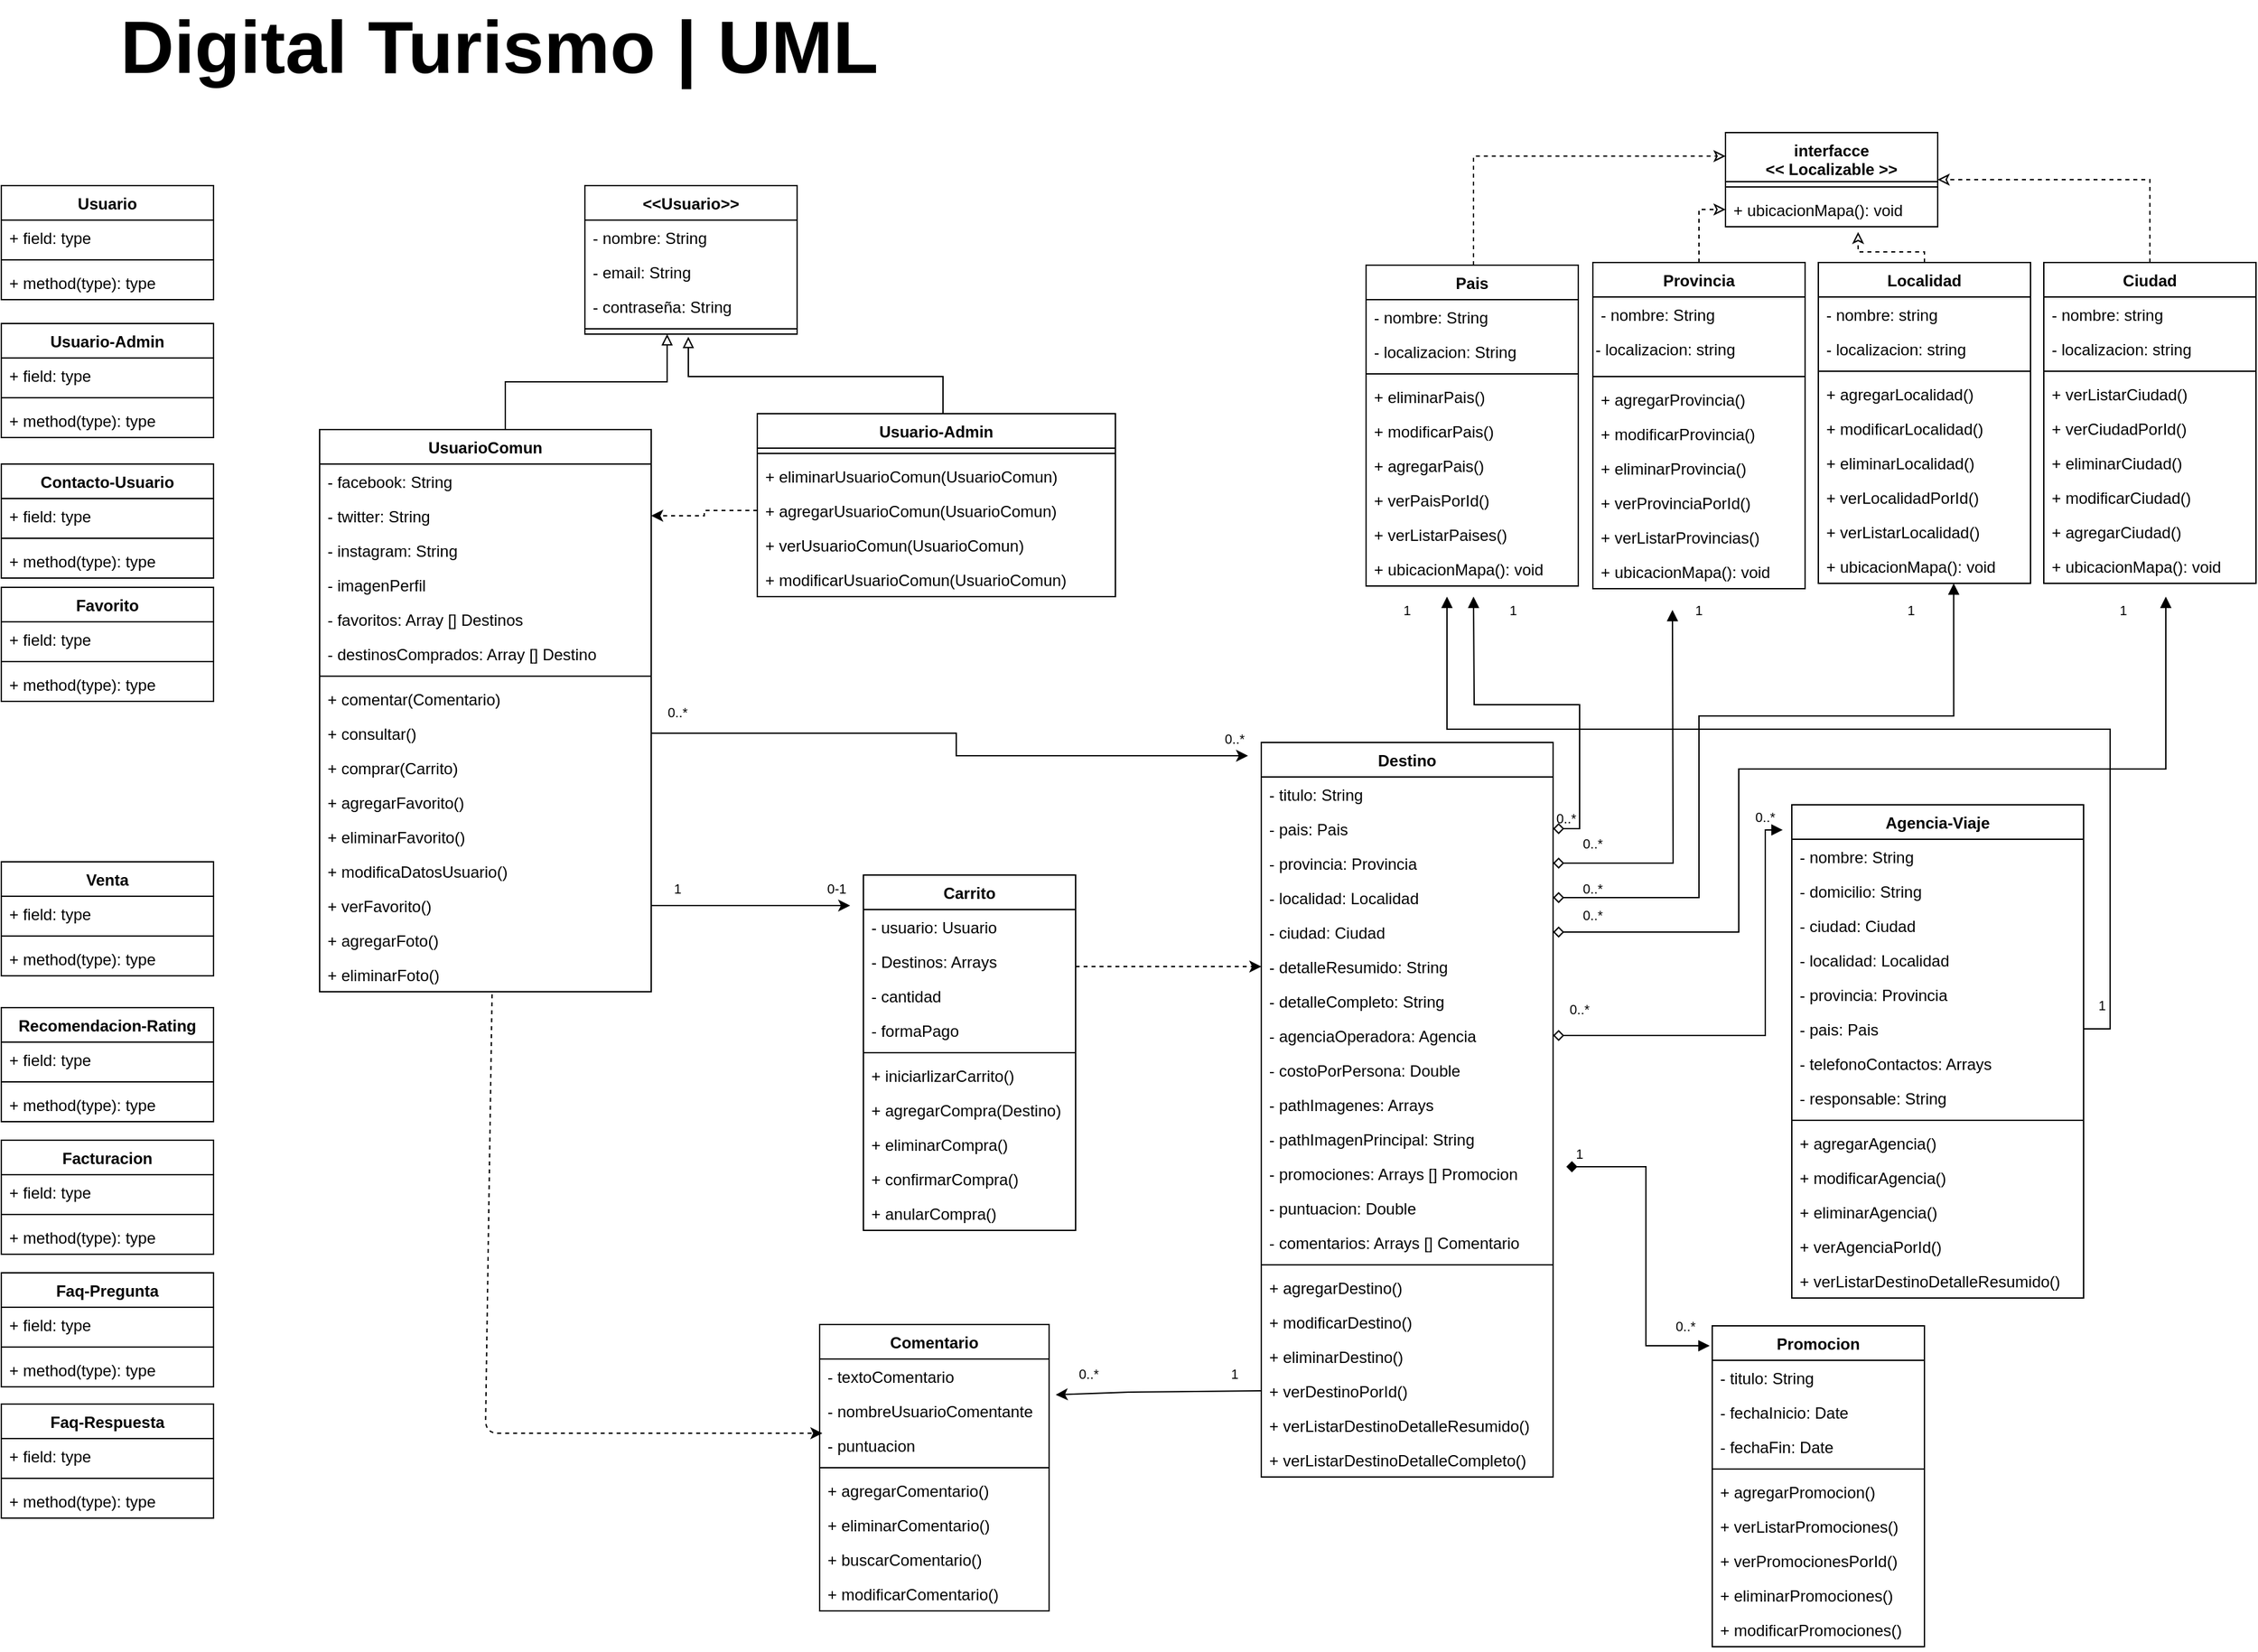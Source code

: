 <mxfile version="12.5.5" type="device"><diagram id="pY3_2us4v5o1dsbWJxJx" name="Page-1"><mxGraphModel dx="817" dy="431" grid="1" gridSize="10" guides="1" tooltips="1" connect="1" arrows="1" fold="1" page="1" pageScale="1" pageWidth="827" pageHeight="1169" math="0" shadow="0"><root><mxCell id="0"/><mxCell id="1" parent="0"/><mxCell id="URW_GCu5MoqfNA5GjfH8-1" value="Usuario" style="swimlane;fontStyle=1;align=center;verticalAlign=top;childLayout=stackLayout;horizontal=1;startSize=26;horizontalStack=0;resizeParent=1;resizeParentMax=0;resizeLast=0;collapsible=1;marginBottom=0;" parent="1" vertex="1"><mxGeometry x="50" y="140" width="160" height="86" as="geometry"/></mxCell><mxCell id="URW_GCu5MoqfNA5GjfH8-2" value="+ field: type" style="text;strokeColor=none;fillColor=none;align=left;verticalAlign=top;spacingLeft=4;spacingRight=4;overflow=hidden;rotatable=0;points=[[0,0.5],[1,0.5]];portConstraint=eastwest;" parent="URW_GCu5MoqfNA5GjfH8-1" vertex="1"><mxGeometry y="26" width="160" height="26" as="geometry"/></mxCell><mxCell id="URW_GCu5MoqfNA5GjfH8-3" value="" style="line;strokeWidth=1;fillColor=none;align=left;verticalAlign=middle;spacingTop=-1;spacingLeft=3;spacingRight=3;rotatable=0;labelPosition=right;points=[];portConstraint=eastwest;" parent="URW_GCu5MoqfNA5GjfH8-1" vertex="1"><mxGeometry y="52" width="160" height="8" as="geometry"/></mxCell><mxCell id="URW_GCu5MoqfNA5GjfH8-4" value="+ method(type): type" style="text;strokeColor=none;fillColor=none;align=left;verticalAlign=top;spacingLeft=4;spacingRight=4;overflow=hidden;rotatable=0;points=[[0,0.5],[1,0.5]];portConstraint=eastwest;" parent="URW_GCu5MoqfNA5GjfH8-1" vertex="1"><mxGeometry y="60" width="160" height="26" as="geometry"/></mxCell><mxCell id="URW_GCu5MoqfNA5GjfH8-5" value="Destino" style="swimlane;fontStyle=1;align=center;verticalAlign=top;childLayout=stackLayout;horizontal=1;startSize=26;horizontalStack=0;resizeParent=1;resizeParentMax=0;resizeLast=0;collapsible=1;marginBottom=0;" parent="1" vertex="1"><mxGeometry x="1000" y="560" width="220" height="554" as="geometry"/></mxCell><mxCell id="URW_GCu5MoqfNA5GjfH8-6" value="- titulo: String" style="text;strokeColor=none;fillColor=none;align=left;verticalAlign=top;spacingLeft=4;spacingRight=4;overflow=hidden;rotatable=0;points=[[0,0.5],[1,0.5]];portConstraint=eastwest;" parent="URW_GCu5MoqfNA5GjfH8-5" vertex="1"><mxGeometry y="26" width="220" height="26" as="geometry"/></mxCell><mxCell id="ZcD0FGQ2wyJFQ0tiXEFN-21" value="- pais: Pais" style="text;strokeColor=none;fillColor=none;align=left;verticalAlign=top;spacingLeft=4;spacingRight=4;overflow=hidden;rotatable=0;points=[[0,0.5],[1,0.5]];portConstraint=eastwest;" parent="URW_GCu5MoqfNA5GjfH8-5" vertex="1"><mxGeometry y="52" width="220" height="26" as="geometry"/></mxCell><mxCell id="ZcD0FGQ2wyJFQ0tiXEFN-22" value="- provincia: Provincia" style="text;strokeColor=none;fillColor=none;align=left;verticalAlign=top;spacingLeft=4;spacingRight=4;overflow=hidden;rotatable=0;points=[[0,0.5],[1,0.5]];portConstraint=eastwest;" parent="URW_GCu5MoqfNA5GjfH8-5" vertex="1"><mxGeometry y="78" width="220" height="26" as="geometry"/></mxCell><mxCell id="ZcD0FGQ2wyJFQ0tiXEFN-23" value="- localidad: Localidad" style="text;strokeColor=none;fillColor=none;align=left;verticalAlign=top;spacingLeft=4;spacingRight=4;overflow=hidden;rotatable=0;points=[[0,0.5],[1,0.5]];portConstraint=eastwest;" parent="URW_GCu5MoqfNA5GjfH8-5" vertex="1"><mxGeometry y="104" width="220" height="26" as="geometry"/></mxCell><mxCell id="ZcD0FGQ2wyJFQ0tiXEFN-24" value="- ciudad: Ciudad" style="text;strokeColor=none;fillColor=none;align=left;verticalAlign=top;spacingLeft=4;spacingRight=4;overflow=hidden;rotatable=0;points=[[0,0.5],[1,0.5]];portConstraint=eastwest;" parent="URW_GCu5MoqfNA5GjfH8-5" vertex="1"><mxGeometry y="130" width="220" height="26" as="geometry"/></mxCell><mxCell id="ZcD0FGQ2wyJFQ0tiXEFN-25" value="- detalleResumido: String" style="text;strokeColor=none;fillColor=none;align=left;verticalAlign=top;spacingLeft=4;spacingRight=4;overflow=hidden;rotatable=0;points=[[0,0.5],[1,0.5]];portConstraint=eastwest;" parent="URW_GCu5MoqfNA5GjfH8-5" vertex="1"><mxGeometry y="156" width="220" height="26" as="geometry"/></mxCell><mxCell id="ZcD0FGQ2wyJFQ0tiXEFN-26" value="- detalleCompleto: String" style="text;strokeColor=none;fillColor=none;align=left;verticalAlign=top;spacingLeft=4;spacingRight=4;overflow=hidden;rotatable=0;points=[[0,0.5],[1,0.5]];portConstraint=eastwest;" parent="URW_GCu5MoqfNA5GjfH8-5" vertex="1"><mxGeometry y="182" width="220" height="26" as="geometry"/></mxCell><mxCell id="ZcD0FGQ2wyJFQ0tiXEFN-27" value="- agenciaOperadora: Agencia" style="text;strokeColor=none;fillColor=none;align=left;verticalAlign=top;spacingLeft=4;spacingRight=4;overflow=hidden;rotatable=0;points=[[0,0.5],[1,0.5]];portConstraint=eastwest;" parent="URW_GCu5MoqfNA5GjfH8-5" vertex="1"><mxGeometry y="208" width="220" height="26" as="geometry"/></mxCell><mxCell id="ZcD0FGQ2wyJFQ0tiXEFN-43" value="- costoPorPersona: Double" style="text;strokeColor=none;fillColor=none;align=left;verticalAlign=top;spacingLeft=4;spacingRight=4;overflow=hidden;rotatable=0;points=[[0,0.5],[1,0.5]];portConstraint=eastwest;" parent="URW_GCu5MoqfNA5GjfH8-5" vertex="1"><mxGeometry y="234" width="220" height="26" as="geometry"/></mxCell><mxCell id="ZcD0FGQ2wyJFQ0tiXEFN-44" value="- pathImagenes: Arrays" style="text;strokeColor=none;fillColor=none;align=left;verticalAlign=top;spacingLeft=4;spacingRight=4;overflow=hidden;rotatable=0;points=[[0,0.5],[1,0.5]];portConstraint=eastwest;" parent="URW_GCu5MoqfNA5GjfH8-5" vertex="1"><mxGeometry y="260" width="220" height="26" as="geometry"/></mxCell><mxCell id="ZcD0FGQ2wyJFQ0tiXEFN-45" value="- pathImagenPrincipal: String" style="text;strokeColor=none;fillColor=none;align=left;verticalAlign=top;spacingLeft=4;spacingRight=4;overflow=hidden;rotatable=0;points=[[0,0.5],[1,0.5]];portConstraint=eastwest;" parent="URW_GCu5MoqfNA5GjfH8-5" vertex="1"><mxGeometry y="286" width="220" height="26" as="geometry"/></mxCell><mxCell id="ZcD0FGQ2wyJFQ0tiXEFN-53" value="- promociones: Arrays [] Promocion" style="text;strokeColor=none;fillColor=none;align=left;verticalAlign=top;spacingLeft=4;spacingRight=4;overflow=hidden;rotatable=0;points=[[0,0.5],[1,0.5]];portConstraint=eastwest;" parent="URW_GCu5MoqfNA5GjfH8-5" vertex="1"><mxGeometry y="312" width="220" height="26" as="geometry"/></mxCell><mxCell id="ToxfD3dkhnZko14g01vI-14" value="- puntuacion: Double" style="text;strokeColor=none;fillColor=none;align=left;verticalAlign=top;spacingLeft=4;spacingRight=4;overflow=hidden;rotatable=0;points=[[0,0.5],[1,0.5]];portConstraint=eastwest;" vertex="1" parent="URW_GCu5MoqfNA5GjfH8-5"><mxGeometry y="338" width="220" height="26" as="geometry"/></mxCell><mxCell id="ToxfD3dkhnZko14g01vI-15" value="- comentarios: Arrays [] Comentario" style="text;strokeColor=none;fillColor=none;align=left;verticalAlign=top;spacingLeft=4;spacingRight=4;overflow=hidden;rotatable=0;points=[[0,0.5],[1,0.5]];portConstraint=eastwest;" vertex="1" parent="URW_GCu5MoqfNA5GjfH8-5"><mxGeometry y="364" width="220" height="26" as="geometry"/></mxCell><mxCell id="URW_GCu5MoqfNA5GjfH8-7" value="" style="line;strokeWidth=1;fillColor=none;align=left;verticalAlign=middle;spacingTop=-1;spacingLeft=3;spacingRight=3;rotatable=0;labelPosition=right;points=[];portConstraint=eastwest;" parent="URW_GCu5MoqfNA5GjfH8-5" vertex="1"><mxGeometry y="390" width="220" height="8" as="geometry"/></mxCell><mxCell id="URW_GCu5MoqfNA5GjfH8-8" value="+ agregarDestino() " style="text;strokeColor=none;fillColor=none;align=left;verticalAlign=top;spacingLeft=4;spacingRight=4;overflow=hidden;rotatable=0;points=[[0,0.5],[1,0.5]];portConstraint=eastwest;" parent="URW_GCu5MoqfNA5GjfH8-5" vertex="1"><mxGeometry y="398" width="220" height="26" as="geometry"/></mxCell><mxCell id="ZcD0FGQ2wyJFQ0tiXEFN-38" value="+ modificarDestino() " style="text;strokeColor=none;fillColor=none;align=left;verticalAlign=top;spacingLeft=4;spacingRight=4;overflow=hidden;rotatable=0;points=[[0,0.5],[1,0.5]];portConstraint=eastwest;" parent="URW_GCu5MoqfNA5GjfH8-5" vertex="1"><mxGeometry y="424" width="220" height="26" as="geometry"/></mxCell><mxCell id="ZcD0FGQ2wyJFQ0tiXEFN-39" value="+ eliminarDestino() " style="text;strokeColor=none;fillColor=none;align=left;verticalAlign=top;spacingLeft=4;spacingRight=4;overflow=hidden;rotatable=0;points=[[0,0.5],[1,0.5]];portConstraint=eastwest;" parent="URW_GCu5MoqfNA5GjfH8-5" vertex="1"><mxGeometry y="450" width="220" height="26" as="geometry"/></mxCell><mxCell id="ZcD0FGQ2wyJFQ0tiXEFN-40" value="+ verDestinoPorId() " style="text;strokeColor=none;fillColor=none;align=left;verticalAlign=top;spacingLeft=4;spacingRight=4;overflow=hidden;rotatable=0;points=[[0,0.5],[1,0.5]];portConstraint=eastwest;" parent="URW_GCu5MoqfNA5GjfH8-5" vertex="1"><mxGeometry y="476" width="220" height="26" as="geometry"/></mxCell><mxCell id="ZcD0FGQ2wyJFQ0tiXEFN-41" value="+ verListarDestinoDetalleResumido() " style="text;strokeColor=none;fillColor=none;align=left;verticalAlign=top;spacingLeft=4;spacingRight=4;overflow=hidden;rotatable=0;points=[[0,0.5],[1,0.5]];portConstraint=eastwest;" parent="URW_GCu5MoqfNA5GjfH8-5" vertex="1"><mxGeometry y="502" width="220" height="26" as="geometry"/></mxCell><mxCell id="ZcD0FGQ2wyJFQ0tiXEFN-42" value="+ verListarDestinoDetalleCompleto() " style="text;strokeColor=none;fillColor=none;align=left;verticalAlign=top;spacingLeft=4;spacingRight=4;overflow=hidden;rotatable=0;points=[[0,0.5],[1,0.5]];portConstraint=eastwest;" parent="URW_GCu5MoqfNA5GjfH8-5" vertex="1"><mxGeometry y="528" width="220" height="26" as="geometry"/></mxCell><mxCell id="ZcD0FGQ2wyJFQ0tiXEFN-36" style="edgeStyle=orthogonalEdgeStyle;rounded=0;orthogonalLoop=1;jettySize=auto;html=1;dashed=1;endArrow=classic;endFill=0;entryX=0.625;entryY=1.154;entryDx=0;entryDy=0;entryPerimeter=0;" parent="1" source="URW_GCu5MoqfNA5GjfH8-9" target="ZcD0FGQ2wyJFQ0tiXEFN-9" edge="1"><mxGeometry relative="1" as="geometry"><mxPoint x="1450" y="190" as="targetPoint"/><Array as="points"><mxPoint x="1500" y="190"/><mxPoint x="1450" y="190"/></Array></mxGeometry></mxCell><mxCell id="URW_GCu5MoqfNA5GjfH8-9" value="Localidad" style="swimlane;fontStyle=1;align=center;verticalAlign=top;childLayout=stackLayout;horizontal=1;startSize=26;horizontalStack=0;resizeParent=1;resizeParentMax=0;resizeLast=0;collapsible=1;marginBottom=0;" parent="1" vertex="1"><mxGeometry x="1420" y="198" width="160" height="242" as="geometry"/></mxCell><mxCell id="URW_GCu5MoqfNA5GjfH8-10" value="- nombre: string" style="text;strokeColor=none;fillColor=none;align=left;verticalAlign=top;spacingLeft=4;spacingRight=4;overflow=hidden;rotatable=0;points=[[0,0.5],[1,0.5]];portConstraint=eastwest;" parent="URW_GCu5MoqfNA5GjfH8-9" vertex="1"><mxGeometry y="26" width="160" height="26" as="geometry"/></mxCell><mxCell id="ZcD0FGQ2wyJFQ0tiXEFN-1" value="- localizacion: string" style="text;strokeColor=none;fillColor=none;align=left;verticalAlign=top;spacingLeft=4;spacingRight=4;overflow=hidden;rotatable=0;points=[[0,0.5],[1,0.5]];portConstraint=eastwest;" parent="URW_GCu5MoqfNA5GjfH8-9" vertex="1"><mxGeometry y="52" width="160" height="26" as="geometry"/></mxCell><mxCell id="URW_GCu5MoqfNA5GjfH8-11" value="" style="line;strokeWidth=1;fillColor=none;align=left;verticalAlign=middle;spacingTop=-1;spacingLeft=3;spacingRight=3;rotatable=0;labelPosition=right;points=[];portConstraint=eastwest;" parent="URW_GCu5MoqfNA5GjfH8-9" vertex="1"><mxGeometry y="78" width="160" height="8" as="geometry"/></mxCell><mxCell id="ZcD0FGQ2wyJFQ0tiXEFN-106" value="+ agregarLocalidad() " style="text;strokeColor=none;fillColor=none;align=left;verticalAlign=top;spacingLeft=4;spacingRight=4;overflow=hidden;rotatable=0;points=[[0,0.5],[1,0.5]];portConstraint=eastwest;" parent="URW_GCu5MoqfNA5GjfH8-9" vertex="1"><mxGeometry y="86" width="160" height="26" as="geometry"/></mxCell><mxCell id="ZcD0FGQ2wyJFQ0tiXEFN-107" value="+ modificarLocalidad() " style="text;strokeColor=none;fillColor=none;align=left;verticalAlign=top;spacingLeft=4;spacingRight=4;overflow=hidden;rotatable=0;points=[[0,0.5],[1,0.5]];portConstraint=eastwest;" parent="URW_GCu5MoqfNA5GjfH8-9" vertex="1"><mxGeometry y="112" width="160" height="26" as="geometry"/></mxCell><mxCell id="ZcD0FGQ2wyJFQ0tiXEFN-108" value="+ eliminarLocalidad() " style="text;strokeColor=none;fillColor=none;align=left;verticalAlign=top;spacingLeft=4;spacingRight=4;overflow=hidden;rotatable=0;points=[[0,0.5],[1,0.5]];portConstraint=eastwest;" parent="URW_GCu5MoqfNA5GjfH8-9" vertex="1"><mxGeometry y="138" width="160" height="26" as="geometry"/></mxCell><mxCell id="ZcD0FGQ2wyJFQ0tiXEFN-109" value="+ verLocalidadPorId() " style="text;strokeColor=none;fillColor=none;align=left;verticalAlign=top;spacingLeft=4;spacingRight=4;overflow=hidden;rotatable=0;points=[[0,0.5],[1,0.5]];portConstraint=eastwest;" parent="URW_GCu5MoqfNA5GjfH8-9" vertex="1"><mxGeometry y="164" width="160" height="26" as="geometry"/></mxCell><mxCell id="ZcD0FGQ2wyJFQ0tiXEFN-110" value="+ verListarLocalidad() " style="text;strokeColor=none;fillColor=none;align=left;verticalAlign=top;spacingLeft=4;spacingRight=4;overflow=hidden;rotatable=0;points=[[0,0.5],[1,0.5]];portConstraint=eastwest;" parent="URW_GCu5MoqfNA5GjfH8-9" vertex="1"><mxGeometry y="190" width="160" height="26" as="geometry"/></mxCell><mxCell id="URW_GCu5MoqfNA5GjfH8-12" value="+ ubicacionMapa(): void" style="text;strokeColor=none;fillColor=none;align=left;verticalAlign=top;spacingLeft=4;spacingRight=4;overflow=hidden;rotatable=0;points=[[0,0.5],[1,0.5]];portConstraint=eastwest;" parent="URW_GCu5MoqfNA5GjfH8-9" vertex="1"><mxGeometry y="216" width="160" height="26" as="geometry"/></mxCell><mxCell id="ZcD0FGQ2wyJFQ0tiXEFN-35" style="edgeStyle=orthogonalEdgeStyle;rounded=0;orthogonalLoop=1;jettySize=auto;html=1;entryX=0;entryY=0.5;entryDx=0;entryDy=0;dashed=1;endArrow=classic;endFill=0;" parent="1" source="URW_GCu5MoqfNA5GjfH8-13" target="ZcD0FGQ2wyJFQ0tiXEFN-9" edge="1"><mxGeometry relative="1" as="geometry"/></mxCell><mxCell id="URW_GCu5MoqfNA5GjfH8-13" value="Provincia" style="swimlane;fontStyle=1;align=center;verticalAlign=top;childLayout=stackLayout;horizontal=1;startSize=26;horizontalStack=0;resizeParent=1;resizeParentMax=0;resizeLast=0;collapsible=1;marginBottom=0;" parent="1" vertex="1"><mxGeometry x="1250" y="198" width="160" height="246" as="geometry"/></mxCell><mxCell id="URW_GCu5MoqfNA5GjfH8-14" value="- nombre: String" style="text;strokeColor=none;fillColor=none;align=left;verticalAlign=top;spacingLeft=4;spacingRight=4;overflow=hidden;rotatable=0;points=[[0,0.5],[1,0.5]];portConstraint=eastwest;" parent="URW_GCu5MoqfNA5GjfH8-13" vertex="1"><mxGeometry y="26" width="160" height="26" as="geometry"/></mxCell><mxCell id="ZcD0FGQ2wyJFQ0tiXEFN-3" value="- localizacion: string" style="text;html=1;" parent="URW_GCu5MoqfNA5GjfH8-13" vertex="1"><mxGeometry y="52" width="160" height="30" as="geometry"/></mxCell><mxCell id="URW_GCu5MoqfNA5GjfH8-15" value="" style="line;strokeWidth=1;fillColor=none;align=left;verticalAlign=middle;spacingTop=-1;spacingLeft=3;spacingRight=3;rotatable=0;labelPosition=right;points=[];portConstraint=eastwest;" parent="URW_GCu5MoqfNA5GjfH8-13" vertex="1"><mxGeometry y="82" width="160" height="8" as="geometry"/></mxCell><mxCell id="ZcD0FGQ2wyJFQ0tiXEFN-75" value="+ agregarProvincia() " style="text;strokeColor=none;fillColor=none;align=left;verticalAlign=top;spacingLeft=4;spacingRight=4;overflow=hidden;rotatable=0;points=[[0,0.5],[1,0.5]];portConstraint=eastwest;" parent="URW_GCu5MoqfNA5GjfH8-13" vertex="1"><mxGeometry y="90" width="160" height="26" as="geometry"/></mxCell><mxCell id="ZcD0FGQ2wyJFQ0tiXEFN-74" value="+ modificarProvincia() " style="text;strokeColor=none;fillColor=none;align=left;verticalAlign=top;spacingLeft=4;spacingRight=4;overflow=hidden;rotatable=0;points=[[0,0.5],[1,0.5]];portConstraint=eastwest;" parent="URW_GCu5MoqfNA5GjfH8-13" vertex="1"><mxGeometry y="116" width="160" height="26" as="geometry"/></mxCell><mxCell id="ZcD0FGQ2wyJFQ0tiXEFN-73" value="+ eliminarProvincia() " style="text;strokeColor=none;fillColor=none;align=left;verticalAlign=top;spacingLeft=4;spacingRight=4;overflow=hidden;rotatable=0;points=[[0,0.5],[1,0.5]];portConstraint=eastwest;" parent="URW_GCu5MoqfNA5GjfH8-13" vertex="1"><mxGeometry y="142" width="160" height="26" as="geometry"/></mxCell><mxCell id="ZcD0FGQ2wyJFQ0tiXEFN-76" value="+ verProvinciaPorId() " style="text;strokeColor=none;fillColor=none;align=left;verticalAlign=top;spacingLeft=4;spacingRight=4;overflow=hidden;rotatable=0;points=[[0,0.5],[1,0.5]];portConstraint=eastwest;" parent="URW_GCu5MoqfNA5GjfH8-13" vertex="1"><mxGeometry y="168" width="160" height="26" as="geometry"/></mxCell><mxCell id="ZcD0FGQ2wyJFQ0tiXEFN-77" value="+ verListarProvincias() " style="text;strokeColor=none;fillColor=none;align=left;verticalAlign=top;spacingLeft=4;spacingRight=4;overflow=hidden;rotatable=0;points=[[0,0.5],[1,0.5]];portConstraint=eastwest;" parent="URW_GCu5MoqfNA5GjfH8-13" vertex="1"><mxGeometry y="194" width="160" height="26" as="geometry"/></mxCell><mxCell id="URW_GCu5MoqfNA5GjfH8-16" value="+ ubicacionMapa(): void" style="text;strokeColor=none;fillColor=none;align=left;verticalAlign=top;spacingLeft=4;spacingRight=4;overflow=hidden;rotatable=0;points=[[0,0.5],[1,0.5]];portConstraint=eastwest;" parent="URW_GCu5MoqfNA5GjfH8-13" vertex="1"><mxGeometry y="220" width="160" height="26" as="geometry"/></mxCell><mxCell id="URW_GCu5MoqfNA5GjfH8-26" value="Favorito" style="swimlane;fontStyle=1;align=center;verticalAlign=top;childLayout=stackLayout;horizontal=1;startSize=26;horizontalStack=0;resizeParent=1;resizeParentMax=0;resizeLast=0;collapsible=1;marginBottom=0;" parent="1" vertex="1"><mxGeometry x="50" y="443" width="160" height="86" as="geometry"/></mxCell><mxCell id="URW_GCu5MoqfNA5GjfH8-27" value="+ field: type" style="text;strokeColor=none;fillColor=none;align=left;verticalAlign=top;spacingLeft=4;spacingRight=4;overflow=hidden;rotatable=0;points=[[0,0.5],[1,0.5]];portConstraint=eastwest;" parent="URW_GCu5MoqfNA5GjfH8-26" vertex="1"><mxGeometry y="26" width="160" height="26" as="geometry"/></mxCell><mxCell id="URW_GCu5MoqfNA5GjfH8-28" value="" style="line;strokeWidth=1;fillColor=none;align=left;verticalAlign=middle;spacingTop=-1;spacingLeft=3;spacingRight=3;rotatable=0;labelPosition=right;points=[];portConstraint=eastwest;" parent="URW_GCu5MoqfNA5GjfH8-26" vertex="1"><mxGeometry y="52" width="160" height="8" as="geometry"/></mxCell><mxCell id="URW_GCu5MoqfNA5GjfH8-29" value="+ method(type): type" style="text;strokeColor=none;fillColor=none;align=left;verticalAlign=top;spacingLeft=4;spacingRight=4;overflow=hidden;rotatable=0;points=[[0,0.5],[1,0.5]];portConstraint=eastwest;" parent="URW_GCu5MoqfNA5GjfH8-26" vertex="1"><mxGeometry y="60" width="160" height="26" as="geometry"/></mxCell><mxCell id="URW_GCu5MoqfNA5GjfH8-30" value="Promocion" style="swimlane;fontStyle=1;align=center;verticalAlign=top;childLayout=stackLayout;horizontal=1;startSize=26;horizontalStack=0;resizeParent=1;resizeParentMax=0;resizeLast=0;collapsible=1;marginBottom=0;" parent="1" vertex="1"><mxGeometry x="1340" y="1000" width="160" height="242" as="geometry"/></mxCell><mxCell id="URW_GCu5MoqfNA5GjfH8-31" value="- titulo: String" style="text;strokeColor=none;fillColor=none;align=left;verticalAlign=top;spacingLeft=4;spacingRight=4;overflow=hidden;rotatable=0;points=[[0,0.5],[1,0.5]];portConstraint=eastwest;" parent="URW_GCu5MoqfNA5GjfH8-30" vertex="1"><mxGeometry y="26" width="160" height="26" as="geometry"/></mxCell><mxCell id="ZcD0FGQ2wyJFQ0tiXEFN-59" value="- fechaInicio: Date" style="text;strokeColor=none;fillColor=none;align=left;verticalAlign=top;spacingLeft=4;spacingRight=4;overflow=hidden;rotatable=0;points=[[0,0.5],[1,0.5]];portConstraint=eastwest;" parent="URW_GCu5MoqfNA5GjfH8-30" vertex="1"><mxGeometry y="52" width="160" height="26" as="geometry"/></mxCell><mxCell id="ZcD0FGQ2wyJFQ0tiXEFN-60" value="- fechaFin: Date" style="text;strokeColor=none;fillColor=none;align=left;verticalAlign=top;spacingLeft=4;spacingRight=4;overflow=hidden;rotatable=0;points=[[0,0.5],[1,0.5]];portConstraint=eastwest;" parent="URW_GCu5MoqfNA5GjfH8-30" vertex="1"><mxGeometry y="78" width="160" height="26" as="geometry"/></mxCell><mxCell id="URW_GCu5MoqfNA5GjfH8-32" value="" style="line;strokeWidth=1;fillColor=none;align=left;verticalAlign=middle;spacingTop=-1;spacingLeft=3;spacingRight=3;rotatable=0;labelPosition=right;points=[];portConstraint=eastwest;" parent="URW_GCu5MoqfNA5GjfH8-30" vertex="1"><mxGeometry y="104" width="160" height="8" as="geometry"/></mxCell><mxCell id="ZcD0FGQ2wyJFQ0tiXEFN-54" value="+ agregarPromocion() " style="text;strokeColor=none;fillColor=none;align=left;verticalAlign=top;spacingLeft=4;spacingRight=4;overflow=hidden;rotatable=0;points=[[0,0.5],[1,0.5]];portConstraint=eastwest;" parent="URW_GCu5MoqfNA5GjfH8-30" vertex="1"><mxGeometry y="112" width="160" height="26" as="geometry"/></mxCell><mxCell id="ZcD0FGQ2wyJFQ0tiXEFN-58" value="+ verListarPromociones() " style="text;strokeColor=none;fillColor=none;align=left;verticalAlign=top;spacingLeft=4;spacingRight=4;overflow=hidden;rotatable=0;points=[[0,0.5],[1,0.5]];portConstraint=eastwest;" parent="URW_GCu5MoqfNA5GjfH8-30" vertex="1"><mxGeometry y="138" width="160" height="26" as="geometry"/></mxCell><mxCell id="ZcD0FGQ2wyJFQ0tiXEFN-57" value="+ verPromocionesPorId() " style="text;strokeColor=none;fillColor=none;align=left;verticalAlign=top;spacingLeft=4;spacingRight=4;overflow=hidden;rotatable=0;points=[[0,0.5],[1,0.5]];portConstraint=eastwest;" parent="URW_GCu5MoqfNA5GjfH8-30" vertex="1"><mxGeometry y="164" width="160" height="26" as="geometry"/></mxCell><mxCell id="ZcD0FGQ2wyJFQ0tiXEFN-56" value="+ eliminarPromociones() " style="text;strokeColor=none;fillColor=none;align=left;verticalAlign=top;spacingLeft=4;spacingRight=4;overflow=hidden;rotatable=0;points=[[0,0.5],[1,0.5]];portConstraint=eastwest;" parent="URW_GCu5MoqfNA5GjfH8-30" vertex="1"><mxGeometry y="190" width="160" height="26" as="geometry"/></mxCell><mxCell id="ZcD0FGQ2wyJFQ0tiXEFN-55" value="+ modificarPromociones() " style="text;strokeColor=none;fillColor=none;align=left;verticalAlign=top;spacingLeft=4;spacingRight=4;overflow=hidden;rotatable=0;points=[[0,0.5],[1,0.5]];portConstraint=eastwest;" parent="URW_GCu5MoqfNA5GjfH8-30" vertex="1"><mxGeometry y="216" width="160" height="26" as="geometry"/></mxCell><mxCell id="URW_GCu5MoqfNA5GjfH8-34" value="Contacto-Usuario" style="swimlane;fontStyle=1;align=center;verticalAlign=top;childLayout=stackLayout;horizontal=1;startSize=26;horizontalStack=0;resizeParent=1;resizeParentMax=0;resizeLast=0;collapsible=1;marginBottom=0;" parent="1" vertex="1"><mxGeometry x="50" y="350" width="160" height="86" as="geometry"/></mxCell><mxCell id="URW_GCu5MoqfNA5GjfH8-35" value="+ field: type" style="text;strokeColor=none;fillColor=none;align=left;verticalAlign=top;spacingLeft=4;spacingRight=4;overflow=hidden;rotatable=0;points=[[0,0.5],[1,0.5]];portConstraint=eastwest;" parent="URW_GCu5MoqfNA5GjfH8-34" vertex="1"><mxGeometry y="26" width="160" height="26" as="geometry"/></mxCell><mxCell id="URW_GCu5MoqfNA5GjfH8-36" value="" style="line;strokeWidth=1;fillColor=none;align=left;verticalAlign=middle;spacingTop=-1;spacingLeft=3;spacingRight=3;rotatable=0;labelPosition=right;points=[];portConstraint=eastwest;" parent="URW_GCu5MoqfNA5GjfH8-34" vertex="1"><mxGeometry y="52" width="160" height="8" as="geometry"/></mxCell><mxCell id="URW_GCu5MoqfNA5GjfH8-37" value="+ method(type): type" style="text;strokeColor=none;fillColor=none;align=left;verticalAlign=top;spacingLeft=4;spacingRight=4;overflow=hidden;rotatable=0;points=[[0,0.5],[1,0.5]];portConstraint=eastwest;" parent="URW_GCu5MoqfNA5GjfH8-34" vertex="1"><mxGeometry y="60" width="160" height="26" as="geometry"/></mxCell><mxCell id="URW_GCu5MoqfNA5GjfH8-38" value="Faq-Pregunta" style="swimlane;fontStyle=1;align=center;verticalAlign=top;childLayout=stackLayout;horizontal=1;startSize=26;horizontalStack=0;resizeParent=1;resizeParentMax=0;resizeLast=0;collapsible=1;marginBottom=0;" parent="1" vertex="1"><mxGeometry x="50" y="960" width="160" height="86" as="geometry"/></mxCell><mxCell id="URW_GCu5MoqfNA5GjfH8-39" value="+ field: type" style="text;strokeColor=none;fillColor=none;align=left;verticalAlign=top;spacingLeft=4;spacingRight=4;overflow=hidden;rotatable=0;points=[[0,0.5],[1,0.5]];portConstraint=eastwest;" parent="URW_GCu5MoqfNA5GjfH8-38" vertex="1"><mxGeometry y="26" width="160" height="26" as="geometry"/></mxCell><mxCell id="URW_GCu5MoqfNA5GjfH8-40" value="" style="line;strokeWidth=1;fillColor=none;align=left;verticalAlign=middle;spacingTop=-1;spacingLeft=3;spacingRight=3;rotatable=0;labelPosition=right;points=[];portConstraint=eastwest;" parent="URW_GCu5MoqfNA5GjfH8-38" vertex="1"><mxGeometry y="52" width="160" height="8" as="geometry"/></mxCell><mxCell id="URW_GCu5MoqfNA5GjfH8-41" value="+ method(type): type" style="text;strokeColor=none;fillColor=none;align=left;verticalAlign=top;spacingLeft=4;spacingRight=4;overflow=hidden;rotatable=0;points=[[0,0.5],[1,0.5]];portConstraint=eastwest;" parent="URW_GCu5MoqfNA5GjfH8-38" vertex="1"><mxGeometry y="60" width="160" height="26" as="geometry"/></mxCell><mxCell id="URW_GCu5MoqfNA5GjfH8-42" value="Faq-Respuesta" style="swimlane;fontStyle=1;align=center;verticalAlign=top;childLayout=stackLayout;horizontal=1;startSize=26;horizontalStack=0;resizeParent=1;resizeParentMax=0;resizeLast=0;collapsible=1;marginBottom=0;" parent="1" vertex="1"><mxGeometry x="50" y="1059" width="160" height="86" as="geometry"/></mxCell><mxCell id="URW_GCu5MoqfNA5GjfH8-43" value="+ field: type" style="text;strokeColor=none;fillColor=none;align=left;verticalAlign=top;spacingLeft=4;spacingRight=4;overflow=hidden;rotatable=0;points=[[0,0.5],[1,0.5]];portConstraint=eastwest;" parent="URW_GCu5MoqfNA5GjfH8-42" vertex="1"><mxGeometry y="26" width="160" height="26" as="geometry"/></mxCell><mxCell id="URW_GCu5MoqfNA5GjfH8-44" value="" style="line;strokeWidth=1;fillColor=none;align=left;verticalAlign=middle;spacingTop=-1;spacingLeft=3;spacingRight=3;rotatable=0;labelPosition=right;points=[];portConstraint=eastwest;" parent="URW_GCu5MoqfNA5GjfH8-42" vertex="1"><mxGeometry y="52" width="160" height="8" as="geometry"/></mxCell><mxCell id="URW_GCu5MoqfNA5GjfH8-45" value="+ method(type): type" style="text;strokeColor=none;fillColor=none;align=left;verticalAlign=top;spacingLeft=4;spacingRight=4;overflow=hidden;rotatable=0;points=[[0,0.5],[1,0.5]];portConstraint=eastwest;" parent="URW_GCu5MoqfNA5GjfH8-42" vertex="1"><mxGeometry y="60" width="160" height="26" as="geometry"/></mxCell><mxCell id="URW_GCu5MoqfNA5GjfH8-46" value="Digital Turismo | UML" style="text;html=1;align=center;verticalAlign=middle;resizable=0;points=[];;autosize=1;fontSize=56;fontStyle=1" parent="1" vertex="1"><mxGeometry x="130" width="590" height="70" as="geometry"/></mxCell><mxCell id="URW_GCu5MoqfNA5GjfH8-48" value="Usuario-Admin" style="swimlane;fontStyle=1;align=center;verticalAlign=top;childLayout=stackLayout;horizontal=1;startSize=26;horizontalStack=0;resizeParent=1;resizeParentMax=0;resizeLast=0;collapsible=1;marginBottom=0;" parent="1" vertex="1"><mxGeometry x="50" y="244" width="160" height="86" as="geometry"/></mxCell><mxCell id="URW_GCu5MoqfNA5GjfH8-49" value="+ field: type" style="text;strokeColor=none;fillColor=none;align=left;verticalAlign=top;spacingLeft=4;spacingRight=4;overflow=hidden;rotatable=0;points=[[0,0.5],[1,0.5]];portConstraint=eastwest;" parent="URW_GCu5MoqfNA5GjfH8-48" vertex="1"><mxGeometry y="26" width="160" height="26" as="geometry"/></mxCell><mxCell id="URW_GCu5MoqfNA5GjfH8-50" value="" style="line;strokeWidth=1;fillColor=none;align=left;verticalAlign=middle;spacingTop=-1;spacingLeft=3;spacingRight=3;rotatable=0;labelPosition=right;points=[];portConstraint=eastwest;" parent="URW_GCu5MoqfNA5GjfH8-48" vertex="1"><mxGeometry y="52" width="160" height="8" as="geometry"/></mxCell><mxCell id="URW_GCu5MoqfNA5GjfH8-51" value="+ method(type): type" style="text;strokeColor=none;fillColor=none;align=left;verticalAlign=top;spacingLeft=4;spacingRight=4;overflow=hidden;rotatable=0;points=[[0,0.5],[1,0.5]];portConstraint=eastwest;" parent="URW_GCu5MoqfNA5GjfH8-48" vertex="1"><mxGeometry y="60" width="160" height="26" as="geometry"/></mxCell><mxCell id="URW_GCu5MoqfNA5GjfH8-52" value="Carrito" style="swimlane;fontStyle=1;align=center;verticalAlign=top;childLayout=stackLayout;horizontal=1;startSize=26;horizontalStack=0;resizeParent=1;resizeParentMax=0;resizeLast=0;collapsible=1;marginBottom=0;fontSize=12;" parent="1" vertex="1"><mxGeometry x="700" y="660" width="160" height="268" as="geometry"><mxRectangle x="400" y="260" width="70" height="26" as="alternateBounds"/></mxGeometry></mxCell><mxCell id="URW_GCu5MoqfNA5GjfH8-53" value="- usuario: Usuario&#10;" style="text;strokeColor=none;fillColor=none;align=left;verticalAlign=top;spacingLeft=4;spacingRight=4;overflow=hidden;rotatable=0;points=[[0,0.5],[1,0.5]];portConstraint=eastwest;" parent="URW_GCu5MoqfNA5GjfH8-52" vertex="1"><mxGeometry y="26" width="160" height="26" as="geometry"/></mxCell><mxCell id="8UvDL3WYKQd0ilaqDm2Z-37" value="- Destinos: Arrays&#10;" style="text;strokeColor=none;fillColor=none;align=left;verticalAlign=top;spacingLeft=4;spacingRight=4;overflow=hidden;rotatable=0;points=[[0,0.5],[1,0.5]];portConstraint=eastwest;" parent="URW_GCu5MoqfNA5GjfH8-52" vertex="1"><mxGeometry y="52" width="160" height="26" as="geometry"/></mxCell><mxCell id="8UvDL3WYKQd0ilaqDm2Z-35" value="- cantidad&#10;" style="text;strokeColor=none;fillColor=none;align=left;verticalAlign=top;spacingLeft=4;spacingRight=4;overflow=hidden;rotatable=0;points=[[0,0.5],[1,0.5]];portConstraint=eastwest;" parent="URW_GCu5MoqfNA5GjfH8-52" vertex="1"><mxGeometry y="78" width="160" height="26" as="geometry"/></mxCell><mxCell id="8UvDL3WYKQd0ilaqDm2Z-36" value="- formaPago&#10;" style="text;strokeColor=none;fillColor=none;align=left;verticalAlign=top;spacingLeft=4;spacingRight=4;overflow=hidden;rotatable=0;points=[[0,0.5],[1,0.5]];portConstraint=eastwest;" parent="URW_GCu5MoqfNA5GjfH8-52" vertex="1"><mxGeometry y="104" width="160" height="26" as="geometry"/></mxCell><mxCell id="URW_GCu5MoqfNA5GjfH8-54" value="" style="line;strokeWidth=1;fillColor=none;align=left;verticalAlign=middle;spacingTop=-1;spacingLeft=3;spacingRight=3;rotatable=0;labelPosition=right;points=[];portConstraint=eastwest;" parent="URW_GCu5MoqfNA5GjfH8-52" vertex="1"><mxGeometry y="130" width="160" height="8" as="geometry"/></mxCell><mxCell id="URW_GCu5MoqfNA5GjfH8-55" value="+ iniciarlizarCarrito()" style="text;strokeColor=none;fillColor=none;align=left;verticalAlign=top;spacingLeft=4;spacingRight=4;overflow=hidden;rotatable=0;points=[[0,0.5],[1,0.5]];portConstraint=eastwest;" parent="URW_GCu5MoqfNA5GjfH8-52" vertex="1"><mxGeometry y="138" width="160" height="26" as="geometry"/></mxCell><mxCell id="ZcD0FGQ2wyJFQ0tiXEFN-2" style="edgeStyle=orthogonalEdgeStyle;rounded=0;orthogonalLoop=1;jettySize=auto;html=1;exitX=1;exitY=0.5;exitDx=0;exitDy=0;" parent="URW_GCu5MoqfNA5GjfH8-52" source="URW_GCu5MoqfNA5GjfH8-53" target="URW_GCu5MoqfNA5GjfH8-53" edge="1"><mxGeometry relative="1" as="geometry"/></mxCell><mxCell id="-SMQl2hIgkH4uU6FqoZn-2" value="+ agregarCompra(Destino)" style="text;strokeColor=none;fillColor=none;align=left;verticalAlign=top;spacingLeft=4;spacingRight=4;overflow=hidden;rotatable=0;points=[[0,0.5],[1,0.5]];portConstraint=eastwest;" parent="URW_GCu5MoqfNA5GjfH8-52" vertex="1"><mxGeometry y="164" width="160" height="26" as="geometry"/></mxCell><mxCell id="-SMQl2hIgkH4uU6FqoZn-3" value="+ eliminarCompra()" style="text;strokeColor=none;fillColor=none;align=left;verticalAlign=top;spacingLeft=4;spacingRight=4;overflow=hidden;rotatable=0;points=[[0,0.5],[1,0.5]];portConstraint=eastwest;" parent="URW_GCu5MoqfNA5GjfH8-52" vertex="1"><mxGeometry y="190" width="160" height="26" as="geometry"/></mxCell><mxCell id="-SMQl2hIgkH4uU6FqoZn-1" value="+ confirmarCompra()" style="text;strokeColor=none;fillColor=none;align=left;verticalAlign=top;spacingLeft=4;spacingRight=4;overflow=hidden;rotatable=0;points=[[0,0.5],[1,0.5]];portConstraint=eastwest;" parent="URW_GCu5MoqfNA5GjfH8-52" vertex="1"><mxGeometry y="216" width="160" height="26" as="geometry"/></mxCell><mxCell id="-SMQl2hIgkH4uU6FqoZn-4" value="+ anularCompra()" style="text;strokeColor=none;fillColor=none;align=left;verticalAlign=top;spacingLeft=4;spacingRight=4;overflow=hidden;rotatable=0;points=[[0,0.5],[1,0.5]];portConstraint=eastwest;" parent="URW_GCu5MoqfNA5GjfH8-52" vertex="1"><mxGeometry y="242" width="160" height="26" as="geometry"/></mxCell><mxCell id="URW_GCu5MoqfNA5GjfH8-56" value="Comentario" style="swimlane;fontStyle=1;align=center;verticalAlign=top;childLayout=stackLayout;horizontal=1;startSize=26;horizontalStack=0;resizeParent=1;resizeParentMax=0;resizeLast=0;collapsible=1;marginBottom=0;fontSize=12;" parent="1" vertex="1"><mxGeometry x="667" y="999" width="173" height="216" as="geometry"/></mxCell><mxCell id="URW_GCu5MoqfNA5GjfH8-57" value="- textoComentario" style="text;strokeColor=none;fillColor=none;align=left;verticalAlign=top;spacingLeft=4;spacingRight=4;overflow=hidden;rotatable=0;points=[[0,0.5],[1,0.5]];portConstraint=eastwest;" parent="URW_GCu5MoqfNA5GjfH8-56" vertex="1"><mxGeometry y="26" width="173" height="26" as="geometry"/></mxCell><mxCell id="ToxfD3dkhnZko14g01vI-16" value="- nombreUsuarioComentante" style="text;strokeColor=none;fillColor=none;align=left;verticalAlign=top;spacingLeft=4;spacingRight=4;overflow=hidden;rotatable=0;points=[[0,0.5],[1,0.5]];portConstraint=eastwest;" vertex="1" parent="URW_GCu5MoqfNA5GjfH8-56"><mxGeometry y="52" width="173" height="26" as="geometry"/></mxCell><mxCell id="ToxfD3dkhnZko14g01vI-17" value="- puntuacion" style="text;strokeColor=none;fillColor=none;align=left;verticalAlign=top;spacingLeft=4;spacingRight=4;overflow=hidden;rotatable=0;points=[[0,0.5],[1,0.5]];portConstraint=eastwest;" vertex="1" parent="URW_GCu5MoqfNA5GjfH8-56"><mxGeometry y="78" width="173" height="26" as="geometry"/></mxCell><mxCell id="URW_GCu5MoqfNA5GjfH8-58" value="" style="line;strokeWidth=1;fillColor=none;align=left;verticalAlign=middle;spacingTop=-1;spacingLeft=3;spacingRight=3;rotatable=0;labelPosition=right;points=[];portConstraint=eastwest;" parent="URW_GCu5MoqfNA5GjfH8-56" vertex="1"><mxGeometry y="104" width="173" height="8" as="geometry"/></mxCell><mxCell id="URW_GCu5MoqfNA5GjfH8-59" value="+ agregarComentario()" style="text;strokeColor=none;fillColor=none;align=left;verticalAlign=top;spacingLeft=4;spacingRight=4;overflow=hidden;rotatable=0;points=[[0,0.5],[1,0.5]];portConstraint=eastwest;" parent="URW_GCu5MoqfNA5GjfH8-56" vertex="1"><mxGeometry y="112" width="173" height="26" as="geometry"/></mxCell><mxCell id="ToxfD3dkhnZko14g01vI-19" value="+ eliminarComentario()" style="text;strokeColor=none;fillColor=none;align=left;verticalAlign=top;spacingLeft=4;spacingRight=4;overflow=hidden;rotatable=0;points=[[0,0.5],[1,0.5]];portConstraint=eastwest;" vertex="1" parent="URW_GCu5MoqfNA5GjfH8-56"><mxGeometry y="138" width="173" height="26" as="geometry"/></mxCell><mxCell id="ToxfD3dkhnZko14g01vI-18" value="+ buscarComentario()" style="text;strokeColor=none;fillColor=none;align=left;verticalAlign=top;spacingLeft=4;spacingRight=4;overflow=hidden;rotatable=0;points=[[0,0.5],[1,0.5]];portConstraint=eastwest;" vertex="1" parent="URW_GCu5MoqfNA5GjfH8-56"><mxGeometry y="164" width="173" height="26" as="geometry"/></mxCell><mxCell id="ToxfD3dkhnZko14g01vI-20" value="+ modificarComentario()" style="text;strokeColor=none;fillColor=none;align=left;verticalAlign=top;spacingLeft=4;spacingRight=4;overflow=hidden;rotatable=0;points=[[0,0.5],[1,0.5]];portConstraint=eastwest;" vertex="1" parent="URW_GCu5MoqfNA5GjfH8-56"><mxGeometry y="190" width="173" height="26" as="geometry"/></mxCell><mxCell id="URW_GCu5MoqfNA5GjfH8-60" value="Venta" style="swimlane;fontStyle=1;align=center;verticalAlign=top;childLayout=stackLayout;horizontal=1;startSize=26;horizontalStack=0;resizeParent=1;resizeParentMax=0;resizeLast=0;collapsible=1;marginBottom=0;fontSize=12;" parent="1" vertex="1"><mxGeometry x="50" y="650" width="160" height="86" as="geometry"/></mxCell><mxCell id="URW_GCu5MoqfNA5GjfH8-61" value="+ field: type" style="text;strokeColor=none;fillColor=none;align=left;verticalAlign=top;spacingLeft=4;spacingRight=4;overflow=hidden;rotatable=0;points=[[0,0.5],[1,0.5]];portConstraint=eastwest;" parent="URW_GCu5MoqfNA5GjfH8-60" vertex="1"><mxGeometry y="26" width="160" height="26" as="geometry"/></mxCell><mxCell id="URW_GCu5MoqfNA5GjfH8-62" value="" style="line;strokeWidth=1;fillColor=none;align=left;verticalAlign=middle;spacingTop=-1;spacingLeft=3;spacingRight=3;rotatable=0;labelPosition=right;points=[];portConstraint=eastwest;" parent="URW_GCu5MoqfNA5GjfH8-60" vertex="1"><mxGeometry y="52" width="160" height="8" as="geometry"/></mxCell><mxCell id="URW_GCu5MoqfNA5GjfH8-63" value="+ method(type): type" style="text;strokeColor=none;fillColor=none;align=left;verticalAlign=top;spacingLeft=4;spacingRight=4;overflow=hidden;rotatable=0;points=[[0,0.5],[1,0.5]];portConstraint=eastwest;" parent="URW_GCu5MoqfNA5GjfH8-60" vertex="1"><mxGeometry y="60" width="160" height="26" as="geometry"/></mxCell><mxCell id="URW_GCu5MoqfNA5GjfH8-64" value="Facturacion" style="swimlane;fontStyle=1;align=center;verticalAlign=top;childLayout=stackLayout;horizontal=1;startSize=26;horizontalStack=0;resizeParent=1;resizeParentMax=0;resizeLast=0;collapsible=1;marginBottom=0;fontSize=12;" parent="1" vertex="1"><mxGeometry x="50" y="860" width="160" height="86" as="geometry"/></mxCell><mxCell id="URW_GCu5MoqfNA5GjfH8-65" value="+ field: type" style="text;strokeColor=none;fillColor=none;align=left;verticalAlign=top;spacingLeft=4;spacingRight=4;overflow=hidden;rotatable=0;points=[[0,0.5],[1,0.5]];portConstraint=eastwest;" parent="URW_GCu5MoqfNA5GjfH8-64" vertex="1"><mxGeometry y="26" width="160" height="26" as="geometry"/></mxCell><mxCell id="URW_GCu5MoqfNA5GjfH8-66" value="" style="line;strokeWidth=1;fillColor=none;align=left;verticalAlign=middle;spacingTop=-1;spacingLeft=3;spacingRight=3;rotatable=0;labelPosition=right;points=[];portConstraint=eastwest;" parent="URW_GCu5MoqfNA5GjfH8-64" vertex="1"><mxGeometry y="52" width="160" height="8" as="geometry"/></mxCell><mxCell id="URW_GCu5MoqfNA5GjfH8-67" value="+ method(type): type" style="text;strokeColor=none;fillColor=none;align=left;verticalAlign=top;spacingLeft=4;spacingRight=4;overflow=hidden;rotatable=0;points=[[0,0.5],[1,0.5]];portConstraint=eastwest;" parent="URW_GCu5MoqfNA5GjfH8-64" vertex="1"><mxGeometry y="60" width="160" height="26" as="geometry"/></mxCell><mxCell id="URW_GCu5MoqfNA5GjfH8-69" value="Recomendacion-Rating" style="swimlane;fontStyle=1;align=center;verticalAlign=top;childLayout=stackLayout;horizontal=1;startSize=26;horizontalStack=0;resizeParent=1;resizeParentMax=0;resizeLast=0;collapsible=1;marginBottom=0;fontSize=12;" parent="1" vertex="1"><mxGeometry x="50" y="760" width="160" height="86" as="geometry"/></mxCell><mxCell id="URW_GCu5MoqfNA5GjfH8-70" value="+ field: type" style="text;strokeColor=none;fillColor=none;align=left;verticalAlign=top;spacingLeft=4;spacingRight=4;overflow=hidden;rotatable=0;points=[[0,0.5],[1,0.5]];portConstraint=eastwest;" parent="URW_GCu5MoqfNA5GjfH8-69" vertex="1"><mxGeometry y="26" width="160" height="26" as="geometry"/></mxCell><mxCell id="URW_GCu5MoqfNA5GjfH8-71" value="" style="line;strokeWidth=1;fillColor=none;align=left;verticalAlign=middle;spacingTop=-1;spacingLeft=3;spacingRight=3;rotatable=0;labelPosition=right;points=[];portConstraint=eastwest;" parent="URW_GCu5MoqfNA5GjfH8-69" vertex="1"><mxGeometry y="52" width="160" height="8" as="geometry"/></mxCell><mxCell id="URW_GCu5MoqfNA5GjfH8-72" value="+ method(type): type" style="text;strokeColor=none;fillColor=none;align=left;verticalAlign=top;spacingLeft=4;spacingRight=4;overflow=hidden;rotatable=0;points=[[0,0.5],[1,0.5]];portConstraint=eastwest;" parent="URW_GCu5MoqfNA5GjfH8-69" vertex="1"><mxGeometry y="60" width="160" height="26" as="geometry"/></mxCell><mxCell id="URW_GCu5MoqfNA5GjfH8-78" value="Agencia-Viaje" style="swimlane;fontStyle=1;align=center;verticalAlign=top;childLayout=stackLayout;horizontal=1;startSize=26;horizontalStack=0;resizeParent=1;resizeParentMax=0;resizeLast=0;collapsible=1;marginBottom=0;fontSize=12;" parent="1" vertex="1"><mxGeometry x="1400" y="607" width="220" height="372" as="geometry"/></mxCell><mxCell id="URW_GCu5MoqfNA5GjfH8-79" value="- nombre: String" style="text;strokeColor=none;fillColor=none;align=left;verticalAlign=top;spacingLeft=4;spacingRight=4;overflow=hidden;rotatable=0;points=[[0,0.5],[1,0.5]];portConstraint=eastwest;" parent="URW_GCu5MoqfNA5GjfH8-78" vertex="1"><mxGeometry y="26" width="220" height="26" as="geometry"/></mxCell><mxCell id="ZcD0FGQ2wyJFQ0tiXEFN-28" value="- domicilio: String" style="text;strokeColor=none;fillColor=none;align=left;verticalAlign=top;spacingLeft=4;spacingRight=4;overflow=hidden;rotatable=0;points=[[0,0.5],[1,0.5]];portConstraint=eastwest;" parent="URW_GCu5MoqfNA5GjfH8-78" vertex="1"><mxGeometry y="52" width="220" height="26" as="geometry"/></mxCell><mxCell id="ZcD0FGQ2wyJFQ0tiXEFN-32" value="- ciudad: Ciudad" style="text;strokeColor=none;fillColor=none;align=left;verticalAlign=top;spacingLeft=4;spacingRight=4;overflow=hidden;rotatable=0;points=[[0,0.5],[1,0.5]];portConstraint=eastwest;" parent="URW_GCu5MoqfNA5GjfH8-78" vertex="1"><mxGeometry y="78" width="220" height="26" as="geometry"/></mxCell><mxCell id="ZcD0FGQ2wyJFQ0tiXEFN-31" value="- localidad: Localidad" style="text;strokeColor=none;fillColor=none;align=left;verticalAlign=top;spacingLeft=4;spacingRight=4;overflow=hidden;rotatable=0;points=[[0,0.5],[1,0.5]];portConstraint=eastwest;" parent="URW_GCu5MoqfNA5GjfH8-78" vertex="1"><mxGeometry y="104" width="220" height="26" as="geometry"/></mxCell><mxCell id="ZcD0FGQ2wyJFQ0tiXEFN-30" value="- provincia: Provincia" style="text;strokeColor=none;fillColor=none;align=left;verticalAlign=top;spacingLeft=4;spacingRight=4;overflow=hidden;rotatable=0;points=[[0,0.5],[1,0.5]];portConstraint=eastwest;" parent="URW_GCu5MoqfNA5GjfH8-78" vertex="1"><mxGeometry y="130" width="220" height="26" as="geometry"/></mxCell><mxCell id="ZcD0FGQ2wyJFQ0tiXEFN-29" value="- pais: Pais" style="text;strokeColor=none;fillColor=none;align=left;verticalAlign=top;spacingLeft=4;spacingRight=4;overflow=hidden;rotatable=0;points=[[0,0.5],[1,0.5]];portConstraint=eastwest;" parent="URW_GCu5MoqfNA5GjfH8-78" vertex="1"><mxGeometry y="156" width="220" height="26" as="geometry"/></mxCell><mxCell id="ZcD0FGQ2wyJFQ0tiXEFN-46" value="- telefonoContactos: Arrays" style="text;strokeColor=none;fillColor=none;align=left;verticalAlign=top;spacingLeft=4;spacingRight=4;overflow=hidden;rotatable=0;points=[[0,0.5],[1,0.5]];portConstraint=eastwest;" parent="URW_GCu5MoqfNA5GjfH8-78" vertex="1"><mxGeometry y="182" width="220" height="26" as="geometry"/></mxCell><mxCell id="ZcD0FGQ2wyJFQ0tiXEFN-47" value="- responsable: String" style="text;strokeColor=none;fillColor=none;align=left;verticalAlign=top;spacingLeft=4;spacingRight=4;overflow=hidden;rotatable=0;points=[[0,0.5],[1,0.5]];portConstraint=eastwest;" parent="URW_GCu5MoqfNA5GjfH8-78" vertex="1"><mxGeometry y="208" width="220" height="26" as="geometry"/></mxCell><mxCell id="URW_GCu5MoqfNA5GjfH8-80" value="" style="line;strokeWidth=1;fillColor=none;align=left;verticalAlign=middle;spacingTop=-1;spacingLeft=3;spacingRight=3;rotatable=0;labelPosition=right;points=[];portConstraint=eastwest;" parent="URW_GCu5MoqfNA5GjfH8-78" vertex="1"><mxGeometry y="234" width="220" height="8" as="geometry"/></mxCell><mxCell id="ZcD0FGQ2wyJFQ0tiXEFN-48" value="+ agregarAgencia() " style="text;strokeColor=none;fillColor=none;align=left;verticalAlign=top;spacingLeft=4;spacingRight=4;overflow=hidden;rotatable=0;points=[[0,0.5],[1,0.5]];portConstraint=eastwest;" parent="URW_GCu5MoqfNA5GjfH8-78" vertex="1"><mxGeometry y="242" width="220" height="26" as="geometry"/></mxCell><mxCell id="ZcD0FGQ2wyJFQ0tiXEFN-49" value="+ modificarAgencia() " style="text;strokeColor=none;fillColor=none;align=left;verticalAlign=top;spacingLeft=4;spacingRight=4;overflow=hidden;rotatable=0;points=[[0,0.5],[1,0.5]];portConstraint=eastwest;" parent="URW_GCu5MoqfNA5GjfH8-78" vertex="1"><mxGeometry y="268" width="220" height="26" as="geometry"/></mxCell><mxCell id="ZcD0FGQ2wyJFQ0tiXEFN-50" value="+ eliminarAgencia() " style="text;strokeColor=none;fillColor=none;align=left;verticalAlign=top;spacingLeft=4;spacingRight=4;overflow=hidden;rotatable=0;points=[[0,0.5],[1,0.5]];portConstraint=eastwest;" parent="URW_GCu5MoqfNA5GjfH8-78" vertex="1"><mxGeometry y="294" width="220" height="26" as="geometry"/></mxCell><mxCell id="ZcD0FGQ2wyJFQ0tiXEFN-51" value="+ verAgenciaPorId() " style="text;strokeColor=none;fillColor=none;align=left;verticalAlign=top;spacingLeft=4;spacingRight=4;overflow=hidden;rotatable=0;points=[[0,0.5],[1,0.5]];portConstraint=eastwest;" parent="URW_GCu5MoqfNA5GjfH8-78" vertex="1"><mxGeometry y="320" width="220" height="26" as="geometry"/></mxCell><mxCell id="ZcD0FGQ2wyJFQ0tiXEFN-52" value="+ verListarDestinoDetalleResumido() " style="text;strokeColor=none;fillColor=none;align=left;verticalAlign=top;spacingLeft=4;spacingRight=4;overflow=hidden;rotatable=0;points=[[0,0.5],[1,0.5]];portConstraint=eastwest;" parent="URW_GCu5MoqfNA5GjfH8-78" vertex="1"><mxGeometry y="346" width="220" height="26" as="geometry"/></mxCell><mxCell id="ZcD0FGQ2wyJFQ0tiXEFN-5" value="interfacce&#10;&lt;&lt; Localizable &gt;&gt;" style="swimlane;fontStyle=1;align=center;verticalAlign=top;childLayout=stackLayout;horizontal=1;startSize=37;horizontalStack=0;resizeParent=1;resizeParentMax=0;resizeLast=0;collapsible=1;marginBottom=0;" parent="1" vertex="1"><mxGeometry x="1350" y="100" width="160" height="71" as="geometry"/></mxCell><mxCell id="ZcD0FGQ2wyJFQ0tiXEFN-8" value="" style="line;strokeWidth=1;fillColor=none;align=left;verticalAlign=middle;spacingTop=-1;spacingLeft=3;spacingRight=3;rotatable=0;labelPosition=right;points=[];portConstraint=eastwest;" parent="ZcD0FGQ2wyJFQ0tiXEFN-5" vertex="1"><mxGeometry y="37" width="160" height="8" as="geometry"/></mxCell><mxCell id="ZcD0FGQ2wyJFQ0tiXEFN-9" value="+ ubicacionMapa(): void" style="text;strokeColor=none;fillColor=none;align=left;verticalAlign=top;spacingLeft=4;spacingRight=4;overflow=hidden;rotatable=0;points=[[0,0.5],[1,0.5]];portConstraint=eastwest;" parent="ZcD0FGQ2wyJFQ0tiXEFN-5" vertex="1"><mxGeometry y="45" width="160" height="26" as="geometry"/></mxCell><mxCell id="ZcD0FGQ2wyJFQ0tiXEFN-33" style="edgeStyle=orthogonalEdgeStyle;rounded=0;orthogonalLoop=1;jettySize=auto;html=1;entryX=0;entryY=0.25;entryDx=0;entryDy=0;dashed=1;endArrow=classic;endFill=0;" parent="1" source="ZcD0FGQ2wyJFQ0tiXEFN-10" target="ZcD0FGQ2wyJFQ0tiXEFN-5" edge="1"><mxGeometry relative="1" as="geometry"><Array as="points"><mxPoint x="1160" y="118"/></Array></mxGeometry></mxCell><mxCell id="ZcD0FGQ2wyJFQ0tiXEFN-10" value="Pais" style="swimlane;fontStyle=1;align=center;verticalAlign=top;childLayout=stackLayout;horizontal=1;startSize=26;horizontalStack=0;resizeParent=1;resizeParentMax=0;resizeLast=0;collapsible=1;marginBottom=0;" parent="1" vertex="1"><mxGeometry x="1079" y="200" width="160" height="242" as="geometry"/></mxCell><mxCell id="ZcD0FGQ2wyJFQ0tiXEFN-11" value="- nombre: String" style="text;strokeColor=none;fillColor=none;align=left;verticalAlign=top;spacingLeft=4;spacingRight=4;overflow=hidden;rotatable=0;points=[[0,0.5],[1,0.5]];portConstraint=eastwest;" parent="ZcD0FGQ2wyJFQ0tiXEFN-10" vertex="1"><mxGeometry y="26" width="160" height="26" as="geometry"/></mxCell><mxCell id="ZcD0FGQ2wyJFQ0tiXEFN-12" value="- localizacion: String" style="text;strokeColor=none;fillColor=none;align=left;verticalAlign=top;spacingLeft=4;spacingRight=4;overflow=hidden;rotatable=0;points=[[0,0.5],[1,0.5]];portConstraint=eastwest;" parent="ZcD0FGQ2wyJFQ0tiXEFN-10" vertex="1"><mxGeometry y="52" width="160" height="26" as="geometry"/></mxCell><mxCell id="ZcD0FGQ2wyJFQ0tiXEFN-13" value="" style="line;strokeWidth=1;fillColor=none;align=left;verticalAlign=middle;spacingTop=-1;spacingLeft=3;spacingRight=3;rotatable=0;labelPosition=right;points=[];portConstraint=eastwest;" parent="ZcD0FGQ2wyJFQ0tiXEFN-10" vertex="1"><mxGeometry y="78" width="160" height="8" as="geometry"/></mxCell><mxCell id="ZcD0FGQ2wyJFQ0tiXEFN-70" value="+ eliminarPais() " style="text;strokeColor=none;fillColor=none;align=left;verticalAlign=top;spacingLeft=4;spacingRight=4;overflow=hidden;rotatable=0;points=[[0,0.5],[1,0.5]];portConstraint=eastwest;" parent="ZcD0FGQ2wyJFQ0tiXEFN-10" vertex="1"><mxGeometry y="86" width="160" height="26" as="geometry"/></mxCell><mxCell id="ZcD0FGQ2wyJFQ0tiXEFN-69" value="+ modificarPais() " style="text;strokeColor=none;fillColor=none;align=left;verticalAlign=top;spacingLeft=4;spacingRight=4;overflow=hidden;rotatable=0;points=[[0,0.5],[1,0.5]];portConstraint=eastwest;" parent="ZcD0FGQ2wyJFQ0tiXEFN-10" vertex="1"><mxGeometry y="112" width="160" height="26" as="geometry"/></mxCell><mxCell id="ZcD0FGQ2wyJFQ0tiXEFN-68" value="+ agregarPais() " style="text;strokeColor=none;fillColor=none;align=left;verticalAlign=top;spacingLeft=4;spacingRight=4;overflow=hidden;rotatable=0;points=[[0,0.5],[1,0.5]];portConstraint=eastwest;" parent="ZcD0FGQ2wyJFQ0tiXEFN-10" vertex="1"><mxGeometry y="138" width="160" height="26" as="geometry"/></mxCell><mxCell id="ZcD0FGQ2wyJFQ0tiXEFN-71" value="+ verPaisPorId() " style="text;strokeColor=none;fillColor=none;align=left;verticalAlign=top;spacingLeft=4;spacingRight=4;overflow=hidden;rotatable=0;points=[[0,0.5],[1,0.5]];portConstraint=eastwest;" parent="ZcD0FGQ2wyJFQ0tiXEFN-10" vertex="1"><mxGeometry y="164" width="160" height="26" as="geometry"/></mxCell><mxCell id="ZcD0FGQ2wyJFQ0tiXEFN-72" value="+ verListarPaises() " style="text;strokeColor=none;fillColor=none;align=left;verticalAlign=top;spacingLeft=4;spacingRight=4;overflow=hidden;rotatable=0;points=[[0,0.5],[1,0.5]];portConstraint=eastwest;" parent="ZcD0FGQ2wyJFQ0tiXEFN-10" vertex="1"><mxGeometry y="190" width="160" height="26" as="geometry"/></mxCell><mxCell id="ZcD0FGQ2wyJFQ0tiXEFN-14" value="+ ubicacionMapa(): void" style="text;strokeColor=none;fillColor=none;align=left;verticalAlign=top;spacingLeft=4;spacingRight=4;overflow=hidden;rotatable=0;points=[[0,0.5],[1,0.5]];portConstraint=eastwest;" parent="ZcD0FGQ2wyJFQ0tiXEFN-10" vertex="1"><mxGeometry y="216" width="160" height="26" as="geometry"/></mxCell><mxCell id="ZcD0FGQ2wyJFQ0tiXEFN-37" style="edgeStyle=orthogonalEdgeStyle;rounded=0;orthogonalLoop=1;jettySize=auto;html=1;entryX=1;entryY=0.5;entryDx=0;entryDy=0;dashed=1;endArrow=classic;endFill=0;" parent="1" source="ZcD0FGQ2wyJFQ0tiXEFN-16" target="ZcD0FGQ2wyJFQ0tiXEFN-5" edge="1"><mxGeometry relative="1" as="geometry"><Array as="points"><mxPoint x="1670" y="136"/></Array></mxGeometry></mxCell><mxCell id="ZcD0FGQ2wyJFQ0tiXEFN-16" value="Ciudad" style="swimlane;fontStyle=1;align=center;verticalAlign=top;childLayout=stackLayout;horizontal=1;startSize=26;horizontalStack=0;resizeParent=1;resizeParentMax=0;resizeLast=0;collapsible=1;marginBottom=0;" parent="1" vertex="1"><mxGeometry x="1590" y="198" width="160" height="242" as="geometry"/></mxCell><mxCell id="ZcD0FGQ2wyJFQ0tiXEFN-17" value="- nombre: string" style="text;strokeColor=none;fillColor=none;align=left;verticalAlign=top;spacingLeft=4;spacingRight=4;overflow=hidden;rotatable=0;points=[[0,0.5],[1,0.5]];portConstraint=eastwest;" parent="ZcD0FGQ2wyJFQ0tiXEFN-16" vertex="1"><mxGeometry y="26" width="160" height="26" as="geometry"/></mxCell><mxCell id="ZcD0FGQ2wyJFQ0tiXEFN-18" value="- localizacion: string" style="text;strokeColor=none;fillColor=none;align=left;verticalAlign=top;spacingLeft=4;spacingRight=4;overflow=hidden;rotatable=0;points=[[0,0.5],[1,0.5]];portConstraint=eastwest;" parent="ZcD0FGQ2wyJFQ0tiXEFN-16" vertex="1"><mxGeometry y="52" width="160" height="26" as="geometry"/></mxCell><mxCell id="ZcD0FGQ2wyJFQ0tiXEFN-19" value="" style="line;strokeWidth=1;fillColor=none;align=left;verticalAlign=middle;spacingTop=-1;spacingLeft=3;spacingRight=3;rotatable=0;labelPosition=right;points=[];portConstraint=eastwest;" parent="ZcD0FGQ2wyJFQ0tiXEFN-16" vertex="1"><mxGeometry y="78" width="160" height="8" as="geometry"/></mxCell><mxCell id="ZcD0FGQ2wyJFQ0tiXEFN-143" value="+ verListarCiudad() " style="text;strokeColor=none;fillColor=none;align=left;verticalAlign=top;spacingLeft=4;spacingRight=4;overflow=hidden;rotatable=0;points=[[0,0.5],[1,0.5]];portConstraint=eastwest;" parent="ZcD0FGQ2wyJFQ0tiXEFN-16" vertex="1"><mxGeometry y="86" width="160" height="26" as="geometry"/></mxCell><mxCell id="ZcD0FGQ2wyJFQ0tiXEFN-142" value="+ verCiudadPorId() " style="text;strokeColor=none;fillColor=none;align=left;verticalAlign=top;spacingLeft=4;spacingRight=4;overflow=hidden;rotatable=0;points=[[0,0.5],[1,0.5]];portConstraint=eastwest;" parent="ZcD0FGQ2wyJFQ0tiXEFN-16" vertex="1"><mxGeometry y="112" width="160" height="26" as="geometry"/></mxCell><mxCell id="ZcD0FGQ2wyJFQ0tiXEFN-141" value="+ eliminarCiudad() " style="text;strokeColor=none;fillColor=none;align=left;verticalAlign=top;spacingLeft=4;spacingRight=4;overflow=hidden;rotatable=0;points=[[0,0.5],[1,0.5]];portConstraint=eastwest;" parent="ZcD0FGQ2wyJFQ0tiXEFN-16" vertex="1"><mxGeometry y="138" width="160" height="26" as="geometry"/></mxCell><mxCell id="ZcD0FGQ2wyJFQ0tiXEFN-140" value="+ modificarCiudad() " style="text;strokeColor=none;fillColor=none;align=left;verticalAlign=top;spacingLeft=4;spacingRight=4;overflow=hidden;rotatable=0;points=[[0,0.5],[1,0.5]];portConstraint=eastwest;" parent="ZcD0FGQ2wyJFQ0tiXEFN-16" vertex="1"><mxGeometry y="164" width="160" height="26" as="geometry"/></mxCell><mxCell id="ZcD0FGQ2wyJFQ0tiXEFN-139" value="+ agregarCiudad() " style="text;strokeColor=none;fillColor=none;align=left;verticalAlign=top;spacingLeft=4;spacingRight=4;overflow=hidden;rotatable=0;points=[[0,0.5],[1,0.5]];portConstraint=eastwest;" parent="ZcD0FGQ2wyJFQ0tiXEFN-16" vertex="1"><mxGeometry y="190" width="160" height="26" as="geometry"/></mxCell><mxCell id="ZcD0FGQ2wyJFQ0tiXEFN-20" value="+ ubicacionMapa(): void" style="text;strokeColor=none;fillColor=none;align=left;verticalAlign=top;spacingLeft=4;spacingRight=4;overflow=hidden;rotatable=0;points=[[0,0.5],[1,0.5]];portConstraint=eastwest;" parent="ZcD0FGQ2wyJFQ0tiXEFN-16" vertex="1"><mxGeometry y="216" width="160" height="26" as="geometry"/></mxCell><mxCell id="ZcD0FGQ2wyJFQ0tiXEFN-78" style="edgeStyle=orthogonalEdgeStyle;rounded=0;orthogonalLoop=1;jettySize=auto;html=1;endArrow=block;endFill=1;startArrow=diamond;startFill=0;" parent="1" source="ZcD0FGQ2wyJFQ0tiXEFN-21" edge="1"><mxGeometry relative="1" as="geometry"><mxPoint x="1160" y="450" as="targetPoint"/></mxGeometry></mxCell><mxCell id="ZcD0FGQ2wyJFQ0tiXEFN-79" style="edgeStyle=orthogonalEdgeStyle;rounded=0;orthogonalLoop=1;jettySize=auto;html=1;endArrow=block;endFill=1;startArrow=diamond;startFill=0;" parent="1" source="ZcD0FGQ2wyJFQ0tiXEFN-22" edge="1"><mxGeometry relative="1" as="geometry"><mxPoint x="1310" y="460" as="targetPoint"/></mxGeometry></mxCell><mxCell id="ZcD0FGQ2wyJFQ0tiXEFN-80" style="edgeStyle=orthogonalEdgeStyle;rounded=0;orthogonalLoop=1;jettySize=auto;html=1;endArrow=block;endFill=1;startArrow=diamond;startFill=0;entryX=0.638;entryY=1;entryDx=0;entryDy=0;entryPerimeter=0;" parent="1" source="ZcD0FGQ2wyJFQ0tiXEFN-23" edge="1" target="URW_GCu5MoqfNA5GjfH8-12"><mxGeometry relative="1" as="geometry"><mxPoint x="1522" y="460" as="targetPoint"/><Array as="points"><mxPoint x="1330" y="677"/><mxPoint x="1330" y="540"/><mxPoint x="1522" y="540"/></Array></mxGeometry></mxCell><mxCell id="ZcD0FGQ2wyJFQ0tiXEFN-81" style="edgeStyle=orthogonalEdgeStyle;rounded=0;orthogonalLoop=1;jettySize=auto;html=1;endArrow=block;endFill=1;startArrow=diamond;startFill=0;entryX=0.575;entryY=1.385;entryDx=0;entryDy=0;entryPerimeter=0;" parent="1" source="ZcD0FGQ2wyJFQ0tiXEFN-24" edge="1" target="ZcD0FGQ2wyJFQ0tiXEFN-20"><mxGeometry relative="1" as="geometry"><mxPoint x="1682" y="470" as="targetPoint"/><Array as="points"><mxPoint x="1360" y="703"/><mxPoint x="1360" y="580"/><mxPoint x="1682" y="580"/></Array></mxGeometry></mxCell><mxCell id="ZcD0FGQ2wyJFQ0tiXEFN-82" style="edgeStyle=orthogonalEdgeStyle;rounded=0;orthogonalLoop=1;jettySize=auto;html=1;endArrow=block;endFill=1;entryX=-0.031;entryY=0.051;entryDx=0;entryDy=0;entryPerimeter=0;startArrow=diamond;startFill=0;" parent="1" source="ZcD0FGQ2wyJFQ0tiXEFN-27" target="URW_GCu5MoqfNA5GjfH8-78" edge="1"><mxGeometry relative="1" as="geometry"><mxPoint x="1390" y="780" as="targetPoint"/><Array as="points"><mxPoint x="1380" y="781"/><mxPoint x="1380" y="626"/></Array></mxGeometry></mxCell><mxCell id="ZcD0FGQ2wyJFQ0tiXEFN-85" style="edgeStyle=orthogonalEdgeStyle;rounded=0;orthogonalLoop=1;jettySize=auto;html=1;exitX=1;exitY=0.5;exitDx=0;exitDy=0;endArrow=block;endFill=1;" parent="1" source="ZcD0FGQ2wyJFQ0tiXEFN-29" edge="1"><mxGeometry relative="1" as="geometry"><mxPoint x="1140" y="450" as="targetPoint"/><Array as="points"><mxPoint x="1640" y="776"/><mxPoint x="1640" y="550"/><mxPoint x="1140" y="550"/></Array></mxGeometry></mxCell><mxCell id="ZcD0FGQ2wyJFQ0tiXEFN-97" style="edgeStyle=orthogonalEdgeStyle;rounded=0;orthogonalLoop=1;jettySize=auto;html=1;entryX=-0.012;entryY=0.062;entryDx=0;entryDy=0;entryPerimeter=0;startArrow=diamond;startFill=1;endArrow=block;endFill=1;fontSize=10;exitX=0.25;exitY=1;exitDx=0;exitDy=0;" parent="1" source="ZcD0FGQ2wyJFQ0tiXEFN-87" target="URW_GCu5MoqfNA5GjfH8-30" edge="1"><mxGeometry relative="1" as="geometry"><Array as="points"><mxPoint x="1290" y="880"/><mxPoint x="1290" y="1015"/></Array></mxGeometry></mxCell><mxCell id="ZcD0FGQ2wyJFQ0tiXEFN-87" value="1" style="text;html=1;strokeColor=none;fillColor=none;align=center;verticalAlign=middle;whiteSpace=wrap;rounded=0;fontSize=10;" parent="1" vertex="1"><mxGeometry x="1220" y="860" width="40" height="20" as="geometry"/></mxCell><mxCell id="ZcD0FGQ2wyJFQ0tiXEFN-90" value="0..*" style="text;html=1;strokeColor=none;fillColor=none;align=center;verticalAlign=middle;whiteSpace=wrap;rounded=0;fontSize=10;" parent="1" vertex="1"><mxGeometry x="1300" y="990" width="40" height="20" as="geometry"/></mxCell><mxCell id="ZcD0FGQ2wyJFQ0tiXEFN-101" value="0..*" style="text;html=1;strokeColor=none;fillColor=none;align=center;verticalAlign=middle;whiteSpace=wrap;rounded=0;fontSize=10;" parent="1" vertex="1"><mxGeometry x="1220" y="751" width="40" height="20" as="geometry"/></mxCell><mxCell id="ZcD0FGQ2wyJFQ0tiXEFN-102" value="0..*" style="text;html=1;strokeColor=none;fillColor=none;align=center;verticalAlign=middle;whiteSpace=wrap;rounded=0;fontSize=10;" parent="1" vertex="1"><mxGeometry x="1360" y="606" width="40" height="20" as="geometry"/></mxCell><mxCell id="ZcD0FGQ2wyJFQ0tiXEFN-104" style="edgeStyle=orthogonalEdgeStyle;rounded=0;orthogonalLoop=1;jettySize=auto;html=1;exitX=0.5;exitY=1;exitDx=0;exitDy=0;startArrow=diamond;startFill=1;endArrow=block;endFill=1;fontSize=10;" parent="1" source="ZcD0FGQ2wyJFQ0tiXEFN-87" target="ZcD0FGQ2wyJFQ0tiXEFN-87" edge="1"><mxGeometry relative="1" as="geometry"/></mxCell><mxCell id="ZcD0FGQ2wyJFQ0tiXEFN-138" value="1" style="text;html=1;strokeColor=none;fillColor=none;align=center;verticalAlign=middle;whiteSpace=wrap;rounded=0;fontSize=10;" parent="1" vertex="1"><mxGeometry x="1310" y="450" width="40" height="20" as="geometry"/></mxCell><mxCell id="8UvDL3WYKQd0ilaqDm2Z-2" value="&lt;&lt;Usuario&gt;&gt;" style="swimlane;fontStyle=1;align=center;verticalAlign=top;childLayout=stackLayout;horizontal=1;startSize=26;horizontalStack=0;resizeParent=1;resizeParentMax=0;resizeLast=0;collapsible=1;marginBottom=0;" parent="1" vertex="1"><mxGeometry x="490" y="140" width="160" height="112" as="geometry"/></mxCell><mxCell id="8UvDL3WYKQd0ilaqDm2Z-3" value="- nombre: String " style="text;strokeColor=none;fillColor=none;align=left;verticalAlign=top;spacingLeft=4;spacingRight=4;overflow=hidden;rotatable=0;points=[[0,0.5],[1,0.5]];portConstraint=eastwest;" parent="8UvDL3WYKQd0ilaqDm2Z-2" vertex="1"><mxGeometry y="26" width="160" height="26" as="geometry"/></mxCell><mxCell id="8UvDL3WYKQd0ilaqDm2Z-4" value="- email: String" style="text;strokeColor=none;fillColor=none;align=left;verticalAlign=top;spacingLeft=4;spacingRight=4;overflow=hidden;rotatable=0;points=[[0,0.5],[1,0.5]];portConstraint=eastwest;" parent="8UvDL3WYKQd0ilaqDm2Z-2" vertex="1"><mxGeometry y="52" width="160" height="26" as="geometry"/></mxCell><mxCell id="8UvDL3WYKQd0ilaqDm2Z-5" value="- contraseña: String" style="text;strokeColor=none;fillColor=none;align=left;verticalAlign=top;spacingLeft=4;spacingRight=4;overflow=hidden;rotatable=0;points=[[0,0.5],[1,0.5]];portConstraint=eastwest;" parent="8UvDL3WYKQd0ilaqDm2Z-2" vertex="1"><mxGeometry y="78" width="160" height="26" as="geometry"/></mxCell><mxCell id="8UvDL3WYKQd0ilaqDm2Z-6" value="" style="line;strokeWidth=1;fillColor=none;align=left;verticalAlign=middle;spacingTop=-1;spacingLeft=3;spacingRight=3;rotatable=0;labelPosition=right;points=[];portConstraint=eastwest;" parent="8UvDL3WYKQd0ilaqDm2Z-2" vertex="1"><mxGeometry y="104" width="160" height="8" as="geometry"/></mxCell><mxCell id="8UvDL3WYKQd0ilaqDm2Z-7" style="edgeStyle=orthogonalEdgeStyle;rounded=0;orthogonalLoop=1;jettySize=auto;html=1;endArrow=block;endFill=0;" parent="1" source="8UvDL3WYKQd0ilaqDm2Z-8" edge="1"><mxGeometry relative="1" as="geometry"><mxPoint x="568" y="254" as="targetPoint"/><Array as="points"><mxPoint x="760" y="284"/><mxPoint x="568" y="284"/></Array></mxGeometry></mxCell><mxCell id="8UvDL3WYKQd0ilaqDm2Z-8" value="Usuario-Admin" style="swimlane;fontStyle=1;align=center;verticalAlign=top;childLayout=stackLayout;horizontal=1;startSize=26;horizontalStack=0;resizeParent=1;resizeParentMax=0;resizeLast=0;collapsible=1;marginBottom=0;" parent="1" vertex="1"><mxGeometry x="620" y="312" width="270" height="138" as="geometry"/></mxCell><mxCell id="8UvDL3WYKQd0ilaqDm2Z-9" value="" style="line;strokeWidth=1;fillColor=none;align=left;verticalAlign=middle;spacingTop=-1;spacingLeft=3;spacingRight=3;rotatable=0;labelPosition=right;points=[];portConstraint=eastwest;" parent="8UvDL3WYKQd0ilaqDm2Z-8" vertex="1"><mxGeometry y="26" width="270" height="8" as="geometry"/></mxCell><mxCell id="8UvDL3WYKQd0ilaqDm2Z-10" value="+ eliminarUsuarioComun(UsuarioComun)" style="text;strokeColor=none;fillColor=none;align=left;verticalAlign=top;spacingLeft=4;spacingRight=4;overflow=hidden;rotatable=0;points=[[0,0.5],[1,0.5]];portConstraint=eastwest;" parent="8UvDL3WYKQd0ilaqDm2Z-8" vertex="1"><mxGeometry y="34" width="270" height="26" as="geometry"/></mxCell><mxCell id="8UvDL3WYKQd0ilaqDm2Z-11" value="+ agregarUsuarioComun(UsuarioComun)" style="text;strokeColor=none;fillColor=none;align=left;verticalAlign=top;spacingLeft=4;spacingRight=4;overflow=hidden;rotatable=0;points=[[0,0.5],[1,0.5]];portConstraint=eastwest;" parent="8UvDL3WYKQd0ilaqDm2Z-8" vertex="1"><mxGeometry y="60" width="270" height="26" as="geometry"/></mxCell><mxCell id="8UvDL3WYKQd0ilaqDm2Z-12" value="+ verUsuarioComun(UsuarioComun)" style="text;strokeColor=none;fillColor=none;align=left;verticalAlign=top;spacingLeft=4;spacingRight=4;overflow=hidden;rotatable=0;points=[[0,0.5],[1,0.5]];portConstraint=eastwest;" parent="8UvDL3WYKQd0ilaqDm2Z-8" vertex="1"><mxGeometry y="86" width="270" height="26" as="geometry"/></mxCell><mxCell id="8UvDL3WYKQd0ilaqDm2Z-13" value="+ modificarUsuarioComun(UsuarioComun)" style="text;strokeColor=none;fillColor=none;align=left;verticalAlign=top;spacingLeft=4;spacingRight=4;overflow=hidden;rotatable=0;points=[[0,0.5],[1,0.5]];portConstraint=eastwest;" parent="8UvDL3WYKQd0ilaqDm2Z-8" vertex="1"><mxGeometry y="112" width="270" height="26" as="geometry"/></mxCell><mxCell id="8UvDL3WYKQd0ilaqDm2Z-14" style="edgeStyle=orthogonalEdgeStyle;rounded=0;orthogonalLoop=1;jettySize=auto;html=1;entryX=0.388;entryY=1;entryDx=0;entryDy=0;entryPerimeter=0;endArrow=block;endFill=0;" parent="1" source="8UvDL3WYKQd0ilaqDm2Z-15" edge="1"><mxGeometry relative="1" as="geometry"><mxPoint x="552" y="252" as="targetPoint"/><Array as="points"><mxPoint x="430" y="288"/><mxPoint x="552" y="288"/></Array></mxGeometry></mxCell><mxCell id="8UvDL3WYKQd0ilaqDm2Z-15" value="UsuarioComun" style="swimlane;fontStyle=1;align=center;verticalAlign=top;childLayout=stackLayout;horizontal=1;startSize=26;horizontalStack=0;resizeParent=1;resizeParentMax=0;resizeLast=0;collapsible=1;marginBottom=0;" parent="1" vertex="1"><mxGeometry x="290" y="324" width="250" height="424" as="geometry"/></mxCell><mxCell id="8UvDL3WYKQd0ilaqDm2Z-16" value="- facebook: String " style="text;strokeColor=none;fillColor=none;align=left;verticalAlign=top;spacingLeft=4;spacingRight=4;overflow=hidden;rotatable=0;points=[[0,0.5],[1,0.5]];portConstraint=eastwest;" parent="8UvDL3WYKQd0ilaqDm2Z-15" vertex="1"><mxGeometry y="26" width="250" height="26" as="geometry"/></mxCell><mxCell id="8UvDL3WYKQd0ilaqDm2Z-17" value="- twitter: String " style="text;strokeColor=none;fillColor=none;align=left;verticalAlign=top;spacingLeft=4;spacingRight=4;overflow=hidden;rotatable=0;points=[[0,0.5],[1,0.5]];portConstraint=eastwest;" parent="8UvDL3WYKQd0ilaqDm2Z-15" vertex="1"><mxGeometry y="52" width="250" height="26" as="geometry"/></mxCell><mxCell id="8UvDL3WYKQd0ilaqDm2Z-18" value="- instagram: String " style="text;strokeColor=none;fillColor=none;align=left;verticalAlign=top;spacingLeft=4;spacingRight=4;overflow=hidden;rotatable=0;points=[[0,0.5],[1,0.5]];portConstraint=eastwest;" parent="8UvDL3WYKQd0ilaqDm2Z-15" vertex="1"><mxGeometry y="78" width="250" height="26" as="geometry"/></mxCell><mxCell id="8UvDL3WYKQd0ilaqDm2Z-19" value="- imagenPerfil" style="text;strokeColor=none;fillColor=none;align=left;verticalAlign=top;spacingLeft=4;spacingRight=4;overflow=hidden;rotatable=0;points=[[0,0.5],[1,0.5]];portConstraint=eastwest;" parent="8UvDL3WYKQd0ilaqDm2Z-15" vertex="1"><mxGeometry y="104" width="250" height="26" as="geometry"/></mxCell><mxCell id="8UvDL3WYKQd0ilaqDm2Z-20" value="- favoritos: Array [] Destinos" style="text;strokeColor=none;fillColor=none;align=left;verticalAlign=top;spacingLeft=4;spacingRight=4;overflow=hidden;rotatable=0;points=[[0,0.5],[1,0.5]];portConstraint=eastwest;" parent="8UvDL3WYKQd0ilaqDm2Z-15" vertex="1"><mxGeometry y="130" width="250" height="26" as="geometry"/></mxCell><mxCell id="8UvDL3WYKQd0ilaqDm2Z-21" value="- destinosComprados: Array [] Destino" style="text;strokeColor=none;fillColor=none;align=left;verticalAlign=top;spacingLeft=4;spacingRight=4;overflow=hidden;rotatable=0;points=[[0,0.5],[1,0.5]];portConstraint=eastwest;" parent="8UvDL3WYKQd0ilaqDm2Z-15" vertex="1"><mxGeometry y="156" width="250" height="26" as="geometry"/></mxCell><mxCell id="8UvDL3WYKQd0ilaqDm2Z-22" value="" style="line;strokeWidth=1;fillColor=none;align=left;verticalAlign=middle;spacingTop=-1;spacingLeft=3;spacingRight=3;rotatable=0;labelPosition=right;points=[];portConstraint=eastwest;" parent="8UvDL3WYKQd0ilaqDm2Z-15" vertex="1"><mxGeometry y="182" width="250" height="8" as="geometry"/></mxCell><mxCell id="8UvDL3WYKQd0ilaqDm2Z-23" value="+ comentar(Comentario)" style="text;strokeColor=none;fillColor=none;align=left;verticalAlign=top;spacingLeft=4;spacingRight=4;overflow=hidden;rotatable=0;points=[[0,0.5],[1,0.5]];portConstraint=eastwest;" parent="8UvDL3WYKQd0ilaqDm2Z-15" vertex="1"><mxGeometry y="190" width="250" height="26" as="geometry"/></mxCell><mxCell id="8UvDL3WYKQd0ilaqDm2Z-24" value="+ consultar()" style="text;strokeColor=none;fillColor=none;align=left;verticalAlign=top;spacingLeft=4;spacingRight=4;overflow=hidden;rotatable=0;points=[[0,0.5],[1,0.5]];portConstraint=eastwest;" parent="8UvDL3WYKQd0ilaqDm2Z-15" vertex="1"><mxGeometry y="216" width="250" height="26" as="geometry"/></mxCell><mxCell id="8UvDL3WYKQd0ilaqDm2Z-25" value="+ comprar(Carrito)" style="text;strokeColor=none;fillColor=none;align=left;verticalAlign=top;spacingLeft=4;spacingRight=4;overflow=hidden;rotatable=0;points=[[0,0.5],[1,0.5]];portConstraint=eastwest;" parent="8UvDL3WYKQd0ilaqDm2Z-15" vertex="1"><mxGeometry y="242" width="250" height="26" as="geometry"/></mxCell><mxCell id="8UvDL3WYKQd0ilaqDm2Z-26" value="+ agregarFavorito()" style="text;strokeColor=none;fillColor=none;align=left;verticalAlign=top;spacingLeft=4;spacingRight=4;overflow=hidden;rotatable=0;points=[[0,0.5],[1,0.5]];portConstraint=eastwest;" parent="8UvDL3WYKQd0ilaqDm2Z-15" vertex="1"><mxGeometry y="268" width="250" height="26" as="geometry"/></mxCell><mxCell id="8UvDL3WYKQd0ilaqDm2Z-27" value="+ eliminarFavorito()" style="text;strokeColor=none;fillColor=none;align=left;verticalAlign=top;spacingLeft=4;spacingRight=4;overflow=hidden;rotatable=0;points=[[0,0.5],[1,0.5]];portConstraint=eastwest;" parent="8UvDL3WYKQd0ilaqDm2Z-15" vertex="1"><mxGeometry y="294" width="250" height="26" as="geometry"/></mxCell><mxCell id="8UvDL3WYKQd0ilaqDm2Z-28" value="+ modificaDatosUsuario()" style="text;strokeColor=none;fillColor=none;align=left;verticalAlign=top;spacingLeft=4;spacingRight=4;overflow=hidden;rotatable=0;points=[[0,0.5],[1,0.5]];portConstraint=eastwest;" parent="8UvDL3WYKQd0ilaqDm2Z-15" vertex="1"><mxGeometry y="320" width="250" height="26" as="geometry"/></mxCell><mxCell id="8UvDL3WYKQd0ilaqDm2Z-29" value="+ verFavorito()" style="text;strokeColor=none;fillColor=none;align=left;verticalAlign=top;spacingLeft=4;spacingRight=4;overflow=hidden;rotatable=0;points=[[0,0.5],[1,0.5]];portConstraint=eastwest;" parent="8UvDL3WYKQd0ilaqDm2Z-15" vertex="1"><mxGeometry y="346" width="250" height="26" as="geometry"/></mxCell><mxCell id="ToxfD3dkhnZko14g01vI-1" value="+ agregarFoto()" style="text;strokeColor=none;fillColor=none;align=left;verticalAlign=top;spacingLeft=4;spacingRight=4;overflow=hidden;rotatable=0;points=[[0,0.5],[1,0.5]];portConstraint=eastwest;" vertex="1" parent="8UvDL3WYKQd0ilaqDm2Z-15"><mxGeometry y="372" width="250" height="26" as="geometry"/></mxCell><mxCell id="ToxfD3dkhnZko14g01vI-2" value="+ eliminarFoto()" style="text;strokeColor=none;fillColor=none;align=left;verticalAlign=top;spacingLeft=4;spacingRight=4;overflow=hidden;rotatable=0;points=[[0,0.5],[1,0.5]];portConstraint=eastwest;" vertex="1" parent="8UvDL3WYKQd0ilaqDm2Z-15"><mxGeometry y="398" width="250" height="26" as="geometry"/></mxCell><mxCell id="8UvDL3WYKQd0ilaqDm2Z-30" value="0..*" style="text;html=1;strokeColor=none;fillColor=none;align=center;verticalAlign=middle;whiteSpace=wrap;rounded=0;fontSize=10;" parent="1" vertex="1"><mxGeometry x="540" y="527" width="40" height="20" as="geometry"/></mxCell><mxCell id="8UvDL3WYKQd0ilaqDm2Z-31" style="edgeStyle=orthogonalEdgeStyle;rounded=0;orthogonalLoop=1;jettySize=auto;html=1;exitX=0;exitY=0.5;exitDx=0;exitDy=0;startArrow=none;startFill=0;dashed=1;entryX=1;entryY=0.5;entryDx=0;entryDy=0;" parent="1" source="8UvDL3WYKQd0ilaqDm2Z-11" edge="1" target="8UvDL3WYKQd0ilaqDm2Z-17"><mxGeometry relative="1" as="geometry"><mxPoint x="550" y="385" as="targetPoint"/></mxGeometry></mxCell><mxCell id="8UvDL3WYKQd0ilaqDm2Z-33" style="edgeStyle=orthogonalEdgeStyle;rounded=0;orthogonalLoop=1;jettySize=auto;html=1;" parent="1" source="8UvDL3WYKQd0ilaqDm2Z-24" edge="1"><mxGeometry relative="1" as="geometry"><mxPoint x="990" y="570" as="targetPoint"/><Array as="points"><mxPoint x="770" y="553"/><mxPoint x="770" y="570"/></Array></mxGeometry></mxCell><mxCell id="8UvDL3WYKQd0ilaqDm2Z-34" value="0..*" style="text;html=1;strokeColor=none;fillColor=none;align=center;verticalAlign=middle;whiteSpace=wrap;rounded=0;fontSize=10;" parent="1" vertex="1"><mxGeometry x="960" y="547" width="40" height="20" as="geometry"/></mxCell><mxCell id="8UvDL3WYKQd0ilaqDm2Z-39" style="edgeStyle=orthogonalEdgeStyle;rounded=0;orthogonalLoop=1;jettySize=auto;html=1;" parent="1" source="8UvDL3WYKQd0ilaqDm2Z-29" edge="1"><mxGeometry relative="1" as="geometry"><mxPoint x="690" y="683" as="targetPoint"/></mxGeometry></mxCell><mxCell id="8UvDL3WYKQd0ilaqDm2Z-40" value="1" style="text;html=1;strokeColor=none;fillColor=none;align=center;verticalAlign=middle;whiteSpace=wrap;rounded=0;fontSize=10;" parent="1" vertex="1"><mxGeometry x="540" y="660" width="40" height="20" as="geometry"/></mxCell><mxCell id="8UvDL3WYKQd0ilaqDm2Z-42" value="0-1" style="text;html=1;strokeColor=none;fillColor=none;align=center;verticalAlign=middle;whiteSpace=wrap;rounded=0;fontSize=10;" parent="1" vertex="1"><mxGeometry x="660" y="660" width="40" height="20" as="geometry"/></mxCell><mxCell id="-SMQl2hIgkH4uU6FqoZn-5" style="edgeStyle=orthogonalEdgeStyle;rounded=0;orthogonalLoop=1;jettySize=auto;html=1;entryX=0;entryY=0.5;entryDx=0;entryDy=0;dashed=1;" parent="1" source="8UvDL3WYKQd0ilaqDm2Z-37" target="ZcD0FGQ2wyJFQ0tiXEFN-25" edge="1"><mxGeometry relative="1" as="geometry"><Array as="points"><mxPoint x="890" y="729"/><mxPoint x="890" y="729"/></Array></mxGeometry></mxCell><mxCell id="ToxfD3dkhnZko14g01vI-3" value="0..*" style="text;html=1;strokeColor=none;fillColor=none;align=center;verticalAlign=middle;whiteSpace=wrap;rounded=0;fontSize=10;" vertex="1" parent="1"><mxGeometry x="1230" y="680" width="40" height="20" as="geometry"/></mxCell><mxCell id="ToxfD3dkhnZko14g01vI-4" value="0..*" style="text;html=1;strokeColor=none;fillColor=none;align=center;verticalAlign=middle;whiteSpace=wrap;rounded=0;fontSize=10;" vertex="1" parent="1"><mxGeometry x="1230" y="660" width="40" height="20" as="geometry"/></mxCell><mxCell id="ToxfD3dkhnZko14g01vI-5" value="0..*" style="text;html=1;strokeColor=none;fillColor=none;align=center;verticalAlign=middle;whiteSpace=wrap;rounded=0;fontSize=10;" vertex="1" parent="1"><mxGeometry x="1230" y="626" width="40" height="20" as="geometry"/></mxCell><mxCell id="ToxfD3dkhnZko14g01vI-6" value="0..*" style="text;html=1;strokeColor=none;fillColor=none;align=center;verticalAlign=middle;whiteSpace=wrap;rounded=0;fontSize=10;" vertex="1" parent="1"><mxGeometry x="1210" y="607" width="40" height="20" as="geometry"/></mxCell><mxCell id="ToxfD3dkhnZko14g01vI-9" value="1" style="text;html=1;strokeColor=none;fillColor=none;align=center;verticalAlign=middle;whiteSpace=wrap;rounded=0;fontSize=10;" vertex="1" parent="1"><mxGeometry x="1470" y="450" width="40" height="20" as="geometry"/></mxCell><mxCell id="ToxfD3dkhnZko14g01vI-10" value="1" style="text;html=1;strokeColor=none;fillColor=none;align=center;verticalAlign=middle;whiteSpace=wrap;rounded=0;fontSize=10;" vertex="1" parent="1"><mxGeometry x="1170" y="450" width="40" height="20" as="geometry"/></mxCell><mxCell id="ToxfD3dkhnZko14g01vI-11" value="1" style="text;html=1;strokeColor=none;fillColor=none;align=center;verticalAlign=middle;whiteSpace=wrap;rounded=0;fontSize=10;" vertex="1" parent="1"><mxGeometry x="1614" y="748" width="40" height="20" as="geometry"/></mxCell><mxCell id="ToxfD3dkhnZko14g01vI-12" value="1" style="text;html=1;strokeColor=none;fillColor=none;align=center;verticalAlign=middle;whiteSpace=wrap;rounded=0;fontSize=10;" vertex="1" parent="1"><mxGeometry x="1090" y="450" width="40" height="20" as="geometry"/></mxCell><mxCell id="ToxfD3dkhnZko14g01vI-13" value="1" style="text;html=1;strokeColor=none;fillColor=none;align=center;verticalAlign=middle;whiteSpace=wrap;rounded=0;fontSize=10;" vertex="1" parent="1"><mxGeometry x="1630" y="450" width="40" height="20" as="geometry"/></mxCell><mxCell id="ToxfD3dkhnZko14g01vI-21" value="" style="endArrow=classic;html=1;dashed=1;exitX=0.52;exitY=1.077;exitDx=0;exitDy=0;exitPerimeter=0;entryX=0.012;entryY=1.154;entryDx=0;entryDy=0;entryPerimeter=0;" edge="1" parent="1" source="ToxfD3dkhnZko14g01vI-2" target="ToxfD3dkhnZko14g01vI-16"><mxGeometry width="50" height="50" relative="1" as="geometry"><mxPoint x="420" y="840" as="sourcePoint"/><mxPoint x="470" y="790" as="targetPoint"/><Array as="points"><mxPoint x="415" y="1081"/></Array></mxGeometry></mxCell><mxCell id="ToxfD3dkhnZko14g01vI-23" value="1" style="text;html=1;strokeColor=none;fillColor=none;align=center;verticalAlign=middle;whiteSpace=wrap;rounded=0;fontSize=10;" vertex="1" parent="1"><mxGeometry x="960" y="1026" width="40" height="20" as="geometry"/></mxCell><mxCell id="ToxfD3dkhnZko14g01vI-22" value="" style="endArrow=classic;html=1;exitX=0;exitY=0.5;exitDx=0;exitDy=0;entryX=1.029;entryY=0.038;entryDx=0;entryDy=0;entryPerimeter=0;" edge="1" parent="1" source="ZcD0FGQ2wyJFQ0tiXEFN-40" target="ToxfD3dkhnZko14g01vI-16"><mxGeometry width="50" height="50" relative="1" as="geometry"><mxPoint x="870" y="1080" as="sourcePoint"/><mxPoint x="920" y="1030" as="targetPoint"/><Array as="points"><mxPoint x="900" y="1050"/></Array></mxGeometry></mxCell><mxCell id="ToxfD3dkhnZko14g01vI-25" value="0..*" style="text;html=1;strokeColor=none;fillColor=none;align=center;verticalAlign=middle;whiteSpace=wrap;rounded=0;fontSize=10;" vertex="1" parent="1"><mxGeometry x="850" y="1026" width="40" height="20" as="geometry"/></mxCell></root></mxGraphModel></diagram></mxfile>